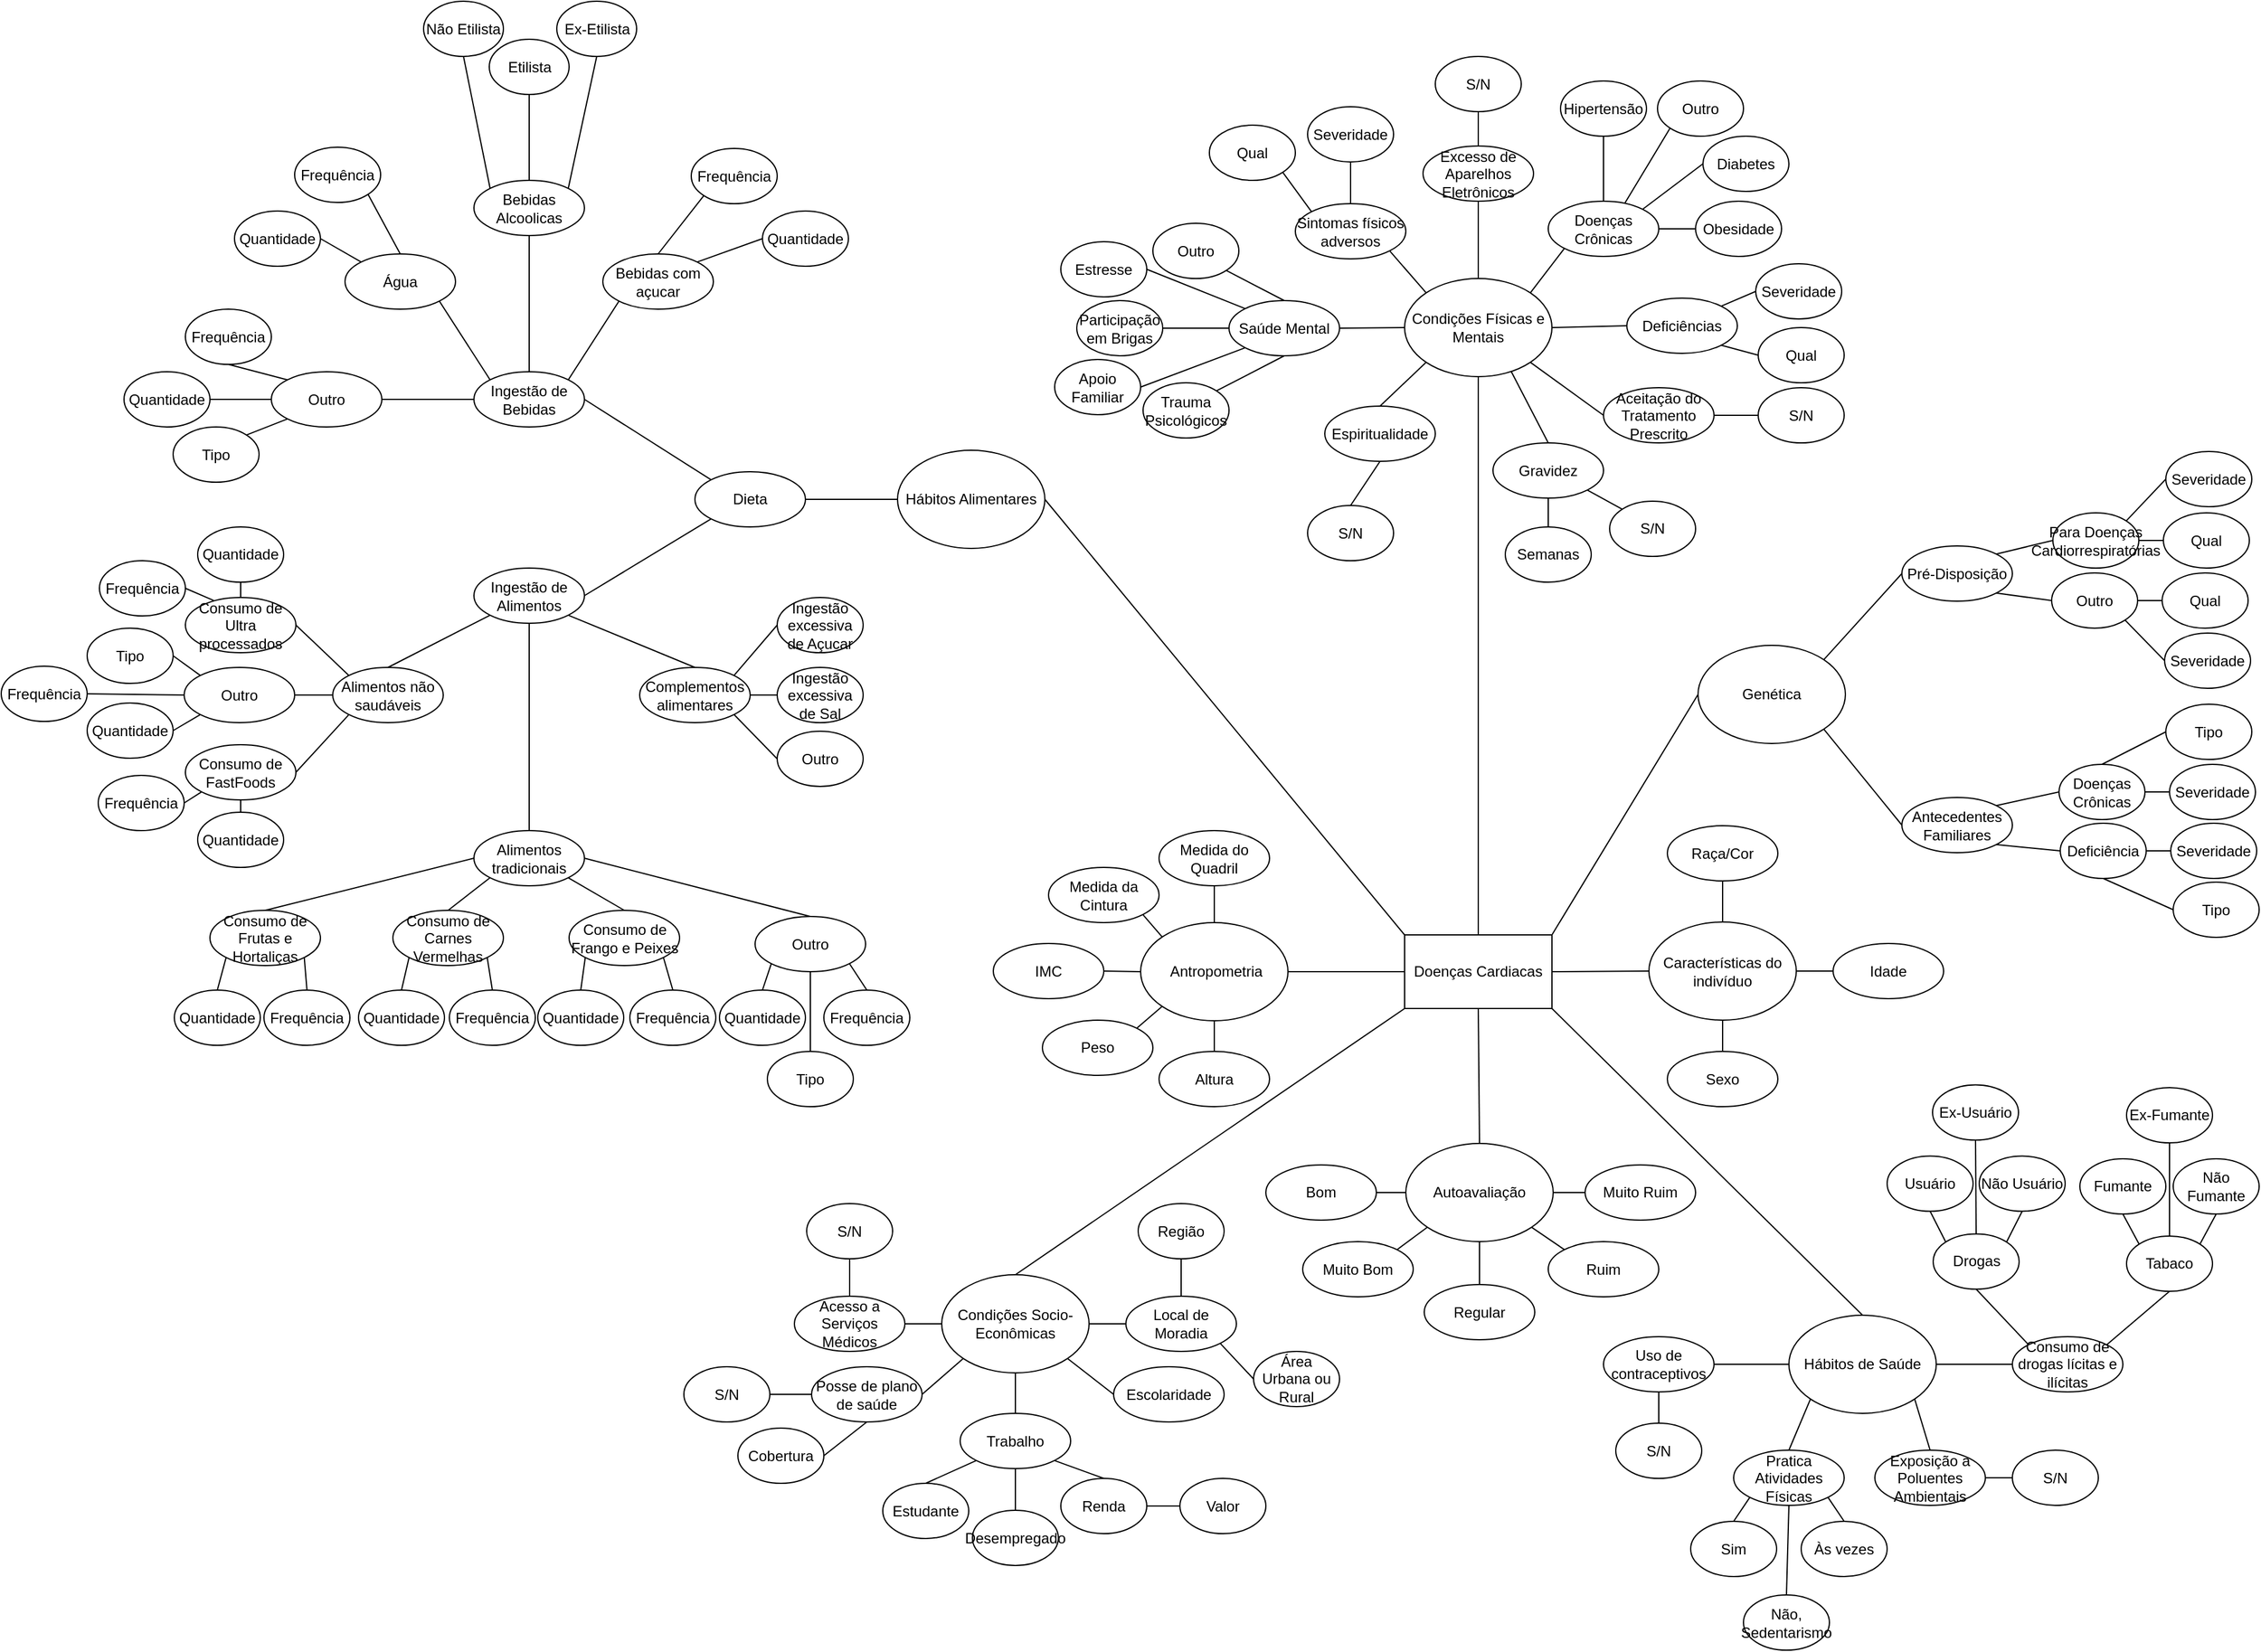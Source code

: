 <mxfile version="26.1.1">
  <diagram name="Página-1" id="K5eOA4L-gDZK-XUdb7QI">
    <mxGraphModel dx="1976" dy="1679" grid="1" gridSize="10" guides="1" tooltips="1" connect="1" arrows="1" fold="1" page="1" pageScale="1" pageWidth="827" pageHeight="1169" math="0" shadow="0">
      <root>
        <mxCell id="0" />
        <mxCell id="1" parent="0" />
        <mxCell id="xORFpnPC-fu5SrFgAWwJ-1" value="Doenças Cardiacas" style="rounded=0;whiteSpace=wrap;html=1;fontStyle=0" parent="1" vertex="1">
          <mxGeometry x="465" y="711" width="120" height="60" as="geometry" />
        </mxCell>
        <mxCell id="xORFpnPC-fu5SrFgAWwJ-2" value="&amp;nbsp;Antropometria" style="ellipse;whiteSpace=wrap;html=1;fontStyle=0" parent="1" vertex="1">
          <mxGeometry x="250" y="701" width="120" height="80" as="geometry" />
        </mxCell>
        <mxCell id="xORFpnPC-fu5SrFgAWwJ-4" value="Sexo" style="ellipse;whiteSpace=wrap;html=1;fontStyle=0" parent="1" vertex="1">
          <mxGeometry x="679" y="806" width="90" height="45" as="geometry" />
        </mxCell>
        <mxCell id="xORFpnPC-fu5SrFgAWwJ-8" value="Idade" style="ellipse;whiteSpace=wrap;html=1;fontStyle=0" parent="1" vertex="1">
          <mxGeometry x="814" y="718" width="90" height="45" as="geometry" />
        </mxCell>
        <mxCell id="xORFpnPC-fu5SrFgAWwJ-9" value="Peso" style="ellipse;whiteSpace=wrap;html=1;fontStyle=0" parent="1" vertex="1">
          <mxGeometry x="170" y="780.5" width="90" height="45" as="geometry" />
        </mxCell>
        <mxCell id="xORFpnPC-fu5SrFgAWwJ-10" value="Altura" style="ellipse;whiteSpace=wrap;html=1;fontStyle=0" parent="1" vertex="1">
          <mxGeometry x="265" y="806" width="90" height="45" as="geometry" />
        </mxCell>
        <mxCell id="xORFpnPC-fu5SrFgAWwJ-12" value="Medida da Cintura" style="ellipse;whiteSpace=wrap;html=1;fontStyle=0" parent="1" vertex="1">
          <mxGeometry x="175" y="656" width="90" height="45" as="geometry" />
        </mxCell>
        <mxCell id="xORFpnPC-fu5SrFgAWwJ-13" value="IMC" style="ellipse;whiteSpace=wrap;html=1;fontStyle=0" parent="1" vertex="1">
          <mxGeometry x="130" y="718" width="90" height="45" as="geometry" />
        </mxCell>
        <mxCell id="xORFpnPC-fu5SrFgAWwJ-17" value="Medida do Quadril" style="ellipse;whiteSpace=wrap;html=1;fontStyle=0" parent="1" vertex="1">
          <mxGeometry x="265" y="626" width="90" height="45" as="geometry" />
        </mxCell>
        <mxCell id="xORFpnPC-fu5SrFgAWwJ-19" value="" style="endArrow=none;html=1;rounded=0;entryX=0;entryY=0.5;entryDx=0;entryDy=0;exitX=1;exitY=0.5;exitDx=0;exitDy=0;fontStyle=0" parent="1" source="xORFpnPC-fu5SrFgAWwJ-2" target="xORFpnPC-fu5SrFgAWwJ-1" edge="1">
          <mxGeometry width="50" height="50" relative="1" as="geometry">
            <mxPoint x="262" y="826" as="sourcePoint" />
            <mxPoint x="312" y="776" as="targetPoint" />
          </mxGeometry>
        </mxCell>
        <mxCell id="xORFpnPC-fu5SrFgAWwJ-23" value="" style="endArrow=none;html=1;rounded=0;entryX=0.5;entryY=0;entryDx=0;entryDy=0;exitX=0.5;exitY=1;exitDx=0;exitDy=0;fontStyle=0" parent="1" source="xORFpnPC-fu5SrFgAWwJ-31" target="xORFpnPC-fu5SrFgAWwJ-4" edge="1">
          <mxGeometry width="50" height="50" relative="1" as="geometry">
            <mxPoint x="54" y="826" as="sourcePoint" />
            <mxPoint x="104" y="776" as="targetPoint" />
          </mxGeometry>
        </mxCell>
        <mxCell id="xORFpnPC-fu5SrFgAWwJ-27" value="Hábitos Alimentares" style="ellipse;whiteSpace=wrap;html=1;fontStyle=0" parent="1" vertex="1">
          <mxGeometry x="52" y="316" width="120" height="80" as="geometry" />
        </mxCell>
        <mxCell id="xORFpnPC-fu5SrFgAWwJ-28" value="" style="endArrow=none;html=1;rounded=0;entryX=1;entryY=0.5;entryDx=0;entryDy=0;exitX=0;exitY=0;exitDx=0;exitDy=0;fontStyle=0" parent="1" source="xORFpnPC-fu5SrFgAWwJ-1" target="xORFpnPC-fu5SrFgAWwJ-27" edge="1">
          <mxGeometry width="50" height="50" relative="1" as="geometry">
            <mxPoint x="402" y="676" as="sourcePoint" />
            <mxPoint x="452" y="626" as="targetPoint" />
          </mxGeometry>
        </mxCell>
        <mxCell id="xORFpnPC-fu5SrFgAWwJ-29" value="Condições Físicas e Mentais" style="ellipse;whiteSpace=wrap;html=1;fontStyle=0" parent="1" vertex="1">
          <mxGeometry x="465" y="176" width="120" height="80" as="geometry" />
        </mxCell>
        <mxCell id="xORFpnPC-fu5SrFgAWwJ-30" value="Genética" style="ellipse;whiteSpace=wrap;html=1;fontStyle=0" parent="1" vertex="1">
          <mxGeometry x="704" y="475" width="120" height="80" as="geometry" />
        </mxCell>
        <mxCell id="xORFpnPC-fu5SrFgAWwJ-31" value="Características do indivíduo" style="ellipse;whiteSpace=wrap;html=1;fontStyle=0" parent="1" vertex="1">
          <mxGeometry x="664" y="700.5" width="120" height="80" as="geometry" />
        </mxCell>
        <mxCell id="xORFpnPC-fu5SrFgAWwJ-32" value="Hábitos de Saúde" style="ellipse;whiteSpace=wrap;html=1;fontStyle=0" parent="1" vertex="1">
          <mxGeometry x="778" y="1021" width="120" height="80" as="geometry" />
        </mxCell>
        <mxCell id="xORFpnPC-fu5SrFgAWwJ-33" value="Condições Socio-Econômicas" style="ellipse;whiteSpace=wrap;html=1;fontStyle=0" parent="1" vertex="1">
          <mxGeometry x="88" y="988" width="120" height="80" as="geometry" />
        </mxCell>
        <mxCell id="xORFpnPC-fu5SrFgAWwJ-34" value="" style="endArrow=none;html=1;rounded=0;entryX=0;entryY=1;entryDx=0;entryDy=0;exitX=0.5;exitY=0;exitDx=0;exitDy=0;fontStyle=0" parent="1" source="xORFpnPC-fu5SrFgAWwJ-33" target="xORFpnPC-fu5SrFgAWwJ-1" edge="1">
          <mxGeometry width="50" height="50" relative="1" as="geometry">
            <mxPoint x="412" y="906" as="sourcePoint" />
            <mxPoint x="462" y="856" as="targetPoint" />
          </mxGeometry>
        </mxCell>
        <mxCell id="xORFpnPC-fu5SrFgAWwJ-35" value="" style="endArrow=none;html=1;rounded=0;entryX=0.5;entryY=1;entryDx=0;entryDy=0;exitX=0.5;exitY=0;exitDx=0;exitDy=0;fontStyle=0" parent="1" source="xORFpnPC-fu5SrFgAWwJ-1" target="xORFpnPC-fu5SrFgAWwJ-29" edge="1">
          <mxGeometry width="50" height="50" relative="1" as="geometry">
            <mxPoint x="562" y="696" as="sourcePoint" />
            <mxPoint x="612" y="646" as="targetPoint" />
          </mxGeometry>
        </mxCell>
        <mxCell id="xORFpnPC-fu5SrFgAWwJ-36" value="" style="endArrow=none;html=1;rounded=0;entryX=1;entryY=1;entryDx=0;entryDy=0;exitX=0.5;exitY=0;exitDx=0;exitDy=0;fontStyle=0" parent="1" source="xORFpnPC-fu5SrFgAWwJ-32" target="xORFpnPC-fu5SrFgAWwJ-1" edge="1">
          <mxGeometry width="50" height="50" relative="1" as="geometry">
            <mxPoint x="752" y="956" as="sourcePoint" />
            <mxPoint x="612" y="1116" as="targetPoint" />
          </mxGeometry>
        </mxCell>
        <mxCell id="xORFpnPC-fu5SrFgAWwJ-37" value="" style="endArrow=none;html=1;rounded=0;entryX=1;entryY=0.5;entryDx=0;entryDy=0;exitX=0;exitY=0.5;exitDx=0;exitDy=0;fontStyle=0" parent="1" source="xORFpnPC-fu5SrFgAWwJ-31" target="xORFpnPC-fu5SrFgAWwJ-1" edge="1">
          <mxGeometry width="50" height="50" relative="1" as="geometry">
            <mxPoint x="622" y="866" as="sourcePoint" />
            <mxPoint x="672" y="816" as="targetPoint" />
          </mxGeometry>
        </mxCell>
        <mxCell id="xORFpnPC-fu5SrFgAWwJ-39" value="" style="endArrow=none;html=1;rounded=0;entryX=1;entryY=0.5;entryDx=0;entryDy=0;exitX=0;exitY=0.5;exitDx=0;exitDy=0;fontStyle=0" parent="1" source="xORFpnPC-fu5SrFgAWwJ-8" target="xORFpnPC-fu5SrFgAWwJ-31" edge="1">
          <mxGeometry width="50" height="50" relative="1" as="geometry">
            <mxPoint x="764" y="818.5" as="sourcePoint" />
            <mxPoint x="814" y="768.5" as="targetPoint" />
          </mxGeometry>
        </mxCell>
        <mxCell id="xORFpnPC-fu5SrFgAWwJ-40" value="" style="endArrow=none;html=1;rounded=0;entryX=0;entryY=0.5;entryDx=0;entryDy=0;exitX=1;exitY=0;exitDx=0;exitDy=0;fontStyle=0" parent="1" source="xORFpnPC-fu5SrFgAWwJ-1" target="xORFpnPC-fu5SrFgAWwJ-30" edge="1">
          <mxGeometry width="50" height="50" relative="1" as="geometry">
            <mxPoint x="582" y="646" as="sourcePoint" />
            <mxPoint x="612" y="676" as="targetPoint" />
          </mxGeometry>
        </mxCell>
        <mxCell id="xORFpnPC-fu5SrFgAWwJ-41" value="Autoavaliação" style="ellipse;whiteSpace=wrap;html=1;fontStyle=0" parent="1" vertex="1">
          <mxGeometry x="466" y="881" width="120" height="80" as="geometry" />
        </mxCell>
        <mxCell id="xORFpnPC-fu5SrFgAWwJ-42" value="" style="endArrow=none;html=1;rounded=0;entryX=0.5;entryY=1;entryDx=0;entryDy=0;exitX=0.5;exitY=0;exitDx=0;exitDy=0;fontStyle=0" parent="1" source="xORFpnPC-fu5SrFgAWwJ-41" target="xORFpnPC-fu5SrFgAWwJ-1" edge="1">
          <mxGeometry width="50" height="50" relative="1" as="geometry">
            <mxPoint x="462" y="1066" as="sourcePoint" />
            <mxPoint x="512" y="1016" as="targetPoint" />
          </mxGeometry>
        </mxCell>
        <mxCell id="xORFpnPC-fu5SrFgAWwJ-46" value="Escolaridade" style="ellipse;whiteSpace=wrap;html=1;fontStyle=0" parent="1" vertex="1">
          <mxGeometry x="228" y="1063" width="90" height="45" as="geometry" />
        </mxCell>
        <mxCell id="xORFpnPC-fu5SrFgAWwJ-51" value="Posse de plano de saúde" style="ellipse;whiteSpace=wrap;html=1;fontStyle=0" parent="1" vertex="1">
          <mxGeometry x="-18" y="1063" width="90" height="45" as="geometry" />
        </mxCell>
        <mxCell id="xORFpnPC-fu5SrFgAWwJ-52" value="Trabalho" style="ellipse;whiteSpace=wrap;html=1;fontStyle=0" parent="1" vertex="1">
          <mxGeometry x="103" y="1101" width="90" height="45" as="geometry" />
        </mxCell>
        <mxCell id="xORFpnPC-fu5SrFgAWwJ-53" value="Local de Moradia" style="ellipse;whiteSpace=wrap;html=1;fontStyle=0" parent="1" vertex="1">
          <mxGeometry x="238" y="1005.5" width="90" height="45" as="geometry" />
        </mxCell>
        <mxCell id="xORFpnPC-fu5SrFgAWwJ-54" value="Acesso a Serviços Médicos" style="ellipse;whiteSpace=wrap;html=1;fontStyle=0" parent="1" vertex="1">
          <mxGeometry x="-32" y="1005.5" width="90" height="45" as="geometry" />
        </mxCell>
        <mxCell id="xORFpnPC-fu5SrFgAWwJ-60" value="Consumo de drogas lícitas e ilícitas" style="ellipse;whiteSpace=wrap;html=1;fontStyle=0" parent="1" vertex="1">
          <mxGeometry x="960" y="1038.5" width="90" height="45" as="geometry" />
        </mxCell>
        <mxCell id="xORFpnPC-fu5SrFgAWwJ-65" value="Pratica Atividades Físicas" style="ellipse;whiteSpace=wrap;html=1;fontStyle=0" parent="1" vertex="1">
          <mxGeometry x="733" y="1131" width="90" height="45" as="geometry" />
        </mxCell>
        <mxCell id="xORFpnPC-fu5SrFgAWwJ-74" value="Uso de contraceptivos" style="ellipse;whiteSpace=wrap;html=1;fontStyle=0" parent="1" vertex="1">
          <mxGeometry x="627" y="1038.5" width="90" height="45" as="geometry" />
        </mxCell>
        <mxCell id="xORFpnPC-fu5SrFgAWwJ-75" value="Dieta" style="ellipse;whiteSpace=wrap;html=1;fontStyle=0" parent="1" vertex="1">
          <mxGeometry x="-113" y="333.5" width="90" height="45" as="geometry" />
        </mxCell>
        <mxCell id="xORFpnPC-fu5SrFgAWwJ-79" value="Ingestão de Alimentos" style="ellipse;whiteSpace=wrap;html=1;fontStyle=0" parent="1" vertex="1">
          <mxGeometry x="-293" y="412" width="90" height="45" as="geometry" />
        </mxCell>
        <mxCell id="xORFpnPC-fu5SrFgAWwJ-82" value="Ingestão de Bebidas" style="ellipse;whiteSpace=wrap;html=1;fontStyle=0" parent="1" vertex="1">
          <mxGeometry x="-293" y="252" width="90" height="45" as="geometry" />
        </mxCell>
        <mxCell id="xORFpnPC-fu5SrFgAWwJ-83" value="Saúde Mental" style="ellipse;whiteSpace=wrap;html=1;fontStyle=0" parent="1" vertex="1">
          <mxGeometry x="322" y="194" width="90" height="45" as="geometry" />
        </mxCell>
        <mxCell id="xORFpnPC-fu5SrFgAWwJ-85" value="Deficiências" style="ellipse;whiteSpace=wrap;html=1;fontStyle=0" parent="1" vertex="1">
          <mxGeometry x="646" y="192" width="90" height="45" as="geometry" />
        </mxCell>
        <mxCell id="xORFpnPC-fu5SrFgAWwJ-86" value="Aceitação do Tratamento Prescrito" style="ellipse;whiteSpace=wrap;html=1;fontStyle=0" parent="1" vertex="1">
          <mxGeometry x="627" y="265" width="90" height="45" as="geometry" />
        </mxCell>
        <mxCell id="xORFpnPC-fu5SrFgAWwJ-87" value="Excesso de Aparelhos Eletrônicos" style="ellipse;whiteSpace=wrap;html=1;fontStyle=0" parent="1" vertex="1">
          <mxGeometry x="480" y="68" width="90" height="45" as="geometry" />
        </mxCell>
        <mxCell id="xORFpnPC-fu5SrFgAWwJ-88" value="Gravidez" style="ellipse;whiteSpace=wrap;html=1;fontStyle=0" parent="1" vertex="1">
          <mxGeometry x="537" y="310" width="90" height="45" as="geometry" />
        </mxCell>
        <mxCell id="xORFpnPC-fu5SrFgAWwJ-89" value="Antecedentes Familiares " style="ellipse;whiteSpace=wrap;html=1;fontStyle=0" parent="1" vertex="1">
          <mxGeometry x="870" y="599" width="90" height="45" as="geometry" />
        </mxCell>
        <mxCell id="xORFpnPC-fu5SrFgAWwJ-91" value="Doenças Crônicas" style="ellipse;whiteSpace=wrap;html=1;fontStyle=0" parent="1" vertex="1">
          <mxGeometry x="582" y="113" width="90" height="45" as="geometry" />
        </mxCell>
        <mxCell id="xORFpnPC-fu5SrFgAWwJ-100" value="Consumo de FastFoods" style="ellipse;whiteSpace=wrap;html=1;fontStyle=0" parent="1" vertex="1">
          <mxGeometry x="-528" y="556" width="90" height="45" as="geometry" />
        </mxCell>
        <mxCell id="xORFpnPC-fu5SrFgAWwJ-106" value="Consumo de Frutas e Hortaliças" style="ellipse;whiteSpace=wrap;html=1;fontStyle=0" parent="1" vertex="1">
          <mxGeometry x="-508" y="691" width="90" height="45" as="geometry" />
        </mxCell>
        <mxCell id="xORFpnPC-fu5SrFgAWwJ-111" value="Bom" style="ellipse;whiteSpace=wrap;html=1;fontStyle=0" parent="1" vertex="1">
          <mxGeometry x="352" y="898.5" width="90" height="45" as="geometry" />
        </mxCell>
        <mxCell id="xORFpnPC-fu5SrFgAWwJ-112" value="Muito Bom" style="ellipse;whiteSpace=wrap;html=1;fontStyle=0" parent="1" vertex="1">
          <mxGeometry x="382" y="961" width="90" height="45" as="geometry" />
        </mxCell>
        <mxCell id="xORFpnPC-fu5SrFgAWwJ-113" value="Regular" style="ellipse;whiteSpace=wrap;html=1;fontStyle=0" parent="1" vertex="1">
          <mxGeometry x="481" y="996" width="90" height="45" as="geometry" />
        </mxCell>
        <mxCell id="xORFpnPC-fu5SrFgAWwJ-114" value="Ruim" style="ellipse;whiteSpace=wrap;html=1;fontStyle=0" parent="1" vertex="1">
          <mxGeometry x="582" y="961" width="90" height="45" as="geometry" />
        </mxCell>
        <mxCell id="xORFpnPC-fu5SrFgAWwJ-115" value="Muito Ruim" style="ellipse;whiteSpace=wrap;html=1;fontStyle=0" parent="1" vertex="1">
          <mxGeometry x="612" y="898.5" width="90" height="45" as="geometry" />
        </mxCell>
        <mxCell id="xORFpnPC-fu5SrFgAWwJ-122" value="Consumo de Ultra processados" style="ellipse;whiteSpace=wrap;html=1;fontStyle=0" parent="1" vertex="1">
          <mxGeometry x="-528" y="436" width="90" height="45" as="geometry" />
        </mxCell>
        <mxCell id="xORFpnPC-fu5SrFgAWwJ-125" value="Pré-Disposição" style="ellipse;whiteSpace=wrap;html=1;fontStyle=0" parent="1" vertex="1">
          <mxGeometry x="870" y="394" width="90" height="45" as="geometry" />
        </mxCell>
        <mxCell id="xORFpnPC-fu5SrFgAWwJ-129" value="Bebidas com açucar" style="ellipse;whiteSpace=wrap;html=1;fontStyle=0" parent="1" vertex="1">
          <mxGeometry x="-188" y="156" width="90" height="45" as="geometry" />
        </mxCell>
        <mxCell id="xORFpnPC-fu5SrFgAWwJ-130" value="Consumo de Frango e Peixes" style="ellipse;whiteSpace=wrap;html=1;fontStyle=0" parent="1" vertex="1">
          <mxGeometry x="-215.5" y="691" width="90" height="45" as="geometry" />
        </mxCell>
        <mxCell id="xORFpnPC-fu5SrFgAWwJ-131" value="Consumo de Carnes Vermelhas" style="ellipse;whiteSpace=wrap;html=1;fontStyle=0" parent="1" vertex="1">
          <mxGeometry x="-359" y="691" width="90" height="45" as="geometry" />
        </mxCell>
        <mxCell id="xORFpnPC-fu5SrFgAWwJ-132" value="Bebidas Alcoolicas" style="ellipse;whiteSpace=wrap;html=1;fontStyle=0" parent="1" vertex="1">
          <mxGeometry x="-293" y="96" width="90" height="45" as="geometry" />
        </mxCell>
        <mxCell id="xORFpnPC-fu5SrFgAWwJ-133" value="Ex-Etilista" style="ellipse;whiteSpace=wrap;html=1;fontStyle=0" parent="1" vertex="1">
          <mxGeometry x="-225.5" y="-50" width="65" height="45" as="geometry" />
        </mxCell>
        <mxCell id="xORFpnPC-fu5SrFgAWwJ-134" value="Não Etilista" style="ellipse;whiteSpace=wrap;html=1;fontStyle=0" parent="1" vertex="1">
          <mxGeometry x="-334" y="-50" width="65" height="45" as="geometry" />
        </mxCell>
        <mxCell id="xORFpnPC-fu5SrFgAWwJ-137" value="&lt;span class=&quot;notion-enable-hover&quot; data-token-index=&quot;0&quot; style=&quot;&quot;&gt;Exposição a Poluentes Ambientais&lt;/span&gt;" style="ellipse;whiteSpace=wrap;html=1;fontStyle=0" parent="1" vertex="1">
          <mxGeometry x="848" y="1131" width="90" height="45" as="geometry" />
        </mxCell>
        <mxCell id="xORFpnPC-fu5SrFgAWwJ-146" value="Espiritualidade" style="ellipse;whiteSpace=wrap;html=1;fontStyle=0" parent="1" vertex="1">
          <mxGeometry x="400" y="280" width="90" height="45" as="geometry" />
        </mxCell>
        <mxCell id="xORFpnPC-fu5SrFgAWwJ-160" value="Etilista" style="ellipse;whiteSpace=wrap;html=1;fontStyle=0" parent="1" vertex="1">
          <mxGeometry x="-280.5" y="-19" width="65" height="45" as="geometry" />
        </mxCell>
        <mxCell id="xORFpnPC-fu5SrFgAWwJ-161" value="" style="endArrow=none;html=1;rounded=0;entryX=0.5;entryY=1;entryDx=0;entryDy=0;exitX=0.5;exitY=0;exitDx=0;exitDy=0;" parent="1" source="xORFpnPC-fu5SrFgAWwJ-2" target="xORFpnPC-fu5SrFgAWwJ-17" edge="1">
          <mxGeometry width="50" height="50" relative="1" as="geometry">
            <mxPoint x="300" y="746" as="sourcePoint" />
            <mxPoint x="350" y="696" as="targetPoint" />
          </mxGeometry>
        </mxCell>
        <mxCell id="xORFpnPC-fu5SrFgAWwJ-162" value="" style="endArrow=none;html=1;rounded=0;entryX=0.5;entryY=0;entryDx=0;entryDy=0;exitX=0.5;exitY=1;exitDx=0;exitDy=0;" parent="1" source="xORFpnPC-fu5SrFgAWwJ-2" target="xORFpnPC-fu5SrFgAWwJ-10" edge="1">
          <mxGeometry width="50" height="50" relative="1" as="geometry">
            <mxPoint x="310" y="786" as="sourcePoint" />
            <mxPoint x="350" y="696" as="targetPoint" />
          </mxGeometry>
        </mxCell>
        <mxCell id="xORFpnPC-fu5SrFgAWwJ-163" value="" style="endArrow=none;html=1;rounded=0;exitX=1;exitY=0;exitDx=0;exitDy=0;entryX=0;entryY=1;entryDx=0;entryDy=0;" parent="1" source="xORFpnPC-fu5SrFgAWwJ-9" target="xORFpnPC-fu5SrFgAWwJ-2" edge="1">
          <mxGeometry width="50" height="50" relative="1" as="geometry">
            <mxPoint x="300" y="796" as="sourcePoint" />
            <mxPoint x="350" y="746" as="targetPoint" />
          </mxGeometry>
        </mxCell>
        <mxCell id="xORFpnPC-fu5SrFgAWwJ-164" value="" style="endArrow=none;html=1;rounded=0;entryX=1;entryY=1;entryDx=0;entryDy=0;exitX=0;exitY=0;exitDx=0;exitDy=0;" parent="1" source="xORFpnPC-fu5SrFgAWwJ-2" target="xORFpnPC-fu5SrFgAWwJ-12" edge="1">
          <mxGeometry width="50" height="50" relative="1" as="geometry">
            <mxPoint x="300" y="796" as="sourcePoint" />
            <mxPoint x="350" y="746" as="targetPoint" />
          </mxGeometry>
        </mxCell>
        <mxCell id="xORFpnPC-fu5SrFgAWwJ-165" value="" style="endArrow=none;html=1;rounded=0;exitX=1;exitY=0.5;exitDx=0;exitDy=0;entryX=0;entryY=0.5;entryDx=0;entryDy=0;" parent="1" source="xORFpnPC-fu5SrFgAWwJ-13" target="xORFpnPC-fu5SrFgAWwJ-2" edge="1">
          <mxGeometry width="50" height="50" relative="1" as="geometry">
            <mxPoint x="300" y="796" as="sourcePoint" />
            <mxPoint x="350" y="746" as="targetPoint" />
          </mxGeometry>
        </mxCell>
        <mxCell id="PxvKYDBfWrlnJJbrTDXg-1" value="" style="endArrow=none;html=1;rounded=0;entryX=0.5;entryY=1;entryDx=0;entryDy=0;exitX=0.5;exitY=0;exitDx=0;exitDy=0;" parent="1" source="xORFpnPC-fu5SrFgAWwJ-113" target="xORFpnPC-fu5SrFgAWwJ-41" edge="1">
          <mxGeometry width="50" height="50" relative="1" as="geometry">
            <mxPoint x="542" y="1011" as="sourcePoint" />
            <mxPoint x="592" y="961" as="targetPoint" />
          </mxGeometry>
        </mxCell>
        <mxCell id="PxvKYDBfWrlnJJbrTDXg-2" value="" style="endArrow=none;html=1;rounded=0;entryX=1;entryY=1;entryDx=0;entryDy=0;exitX=0;exitY=0;exitDx=0;exitDy=0;" parent="1" source="xORFpnPC-fu5SrFgAWwJ-114" target="xORFpnPC-fu5SrFgAWwJ-41" edge="1">
          <mxGeometry width="50" height="50" relative="1" as="geometry">
            <mxPoint x="542" y="1086" as="sourcePoint" />
            <mxPoint x="592" y="1036" as="targetPoint" />
          </mxGeometry>
        </mxCell>
        <mxCell id="PxvKYDBfWrlnJJbrTDXg-3" value="" style="endArrow=none;html=1;rounded=0;entryX=1;entryY=0.5;entryDx=0;entryDy=0;exitX=0;exitY=0.5;exitDx=0;exitDy=0;" parent="1" source="xORFpnPC-fu5SrFgAWwJ-115" target="xORFpnPC-fu5SrFgAWwJ-41" edge="1">
          <mxGeometry width="50" height="50" relative="1" as="geometry">
            <mxPoint x="542" y="1086" as="sourcePoint" />
            <mxPoint x="592" y="1036" as="targetPoint" />
          </mxGeometry>
        </mxCell>
        <mxCell id="PxvKYDBfWrlnJJbrTDXg-4" value="" style="endArrow=none;html=1;rounded=0;entryX=0;entryY=1;entryDx=0;entryDy=0;exitX=1;exitY=0;exitDx=0;exitDy=0;" parent="1" source="xORFpnPC-fu5SrFgAWwJ-112" target="xORFpnPC-fu5SrFgAWwJ-41" edge="1">
          <mxGeometry width="50" height="50" relative="1" as="geometry">
            <mxPoint x="542" y="1011" as="sourcePoint" />
            <mxPoint x="592" y="961" as="targetPoint" />
          </mxGeometry>
        </mxCell>
        <mxCell id="PxvKYDBfWrlnJJbrTDXg-5" value="" style="endArrow=none;html=1;rounded=0;exitX=1;exitY=0.5;exitDx=0;exitDy=0;entryX=0;entryY=0.5;entryDx=0;entryDy=0;" parent="1" source="xORFpnPC-fu5SrFgAWwJ-111" target="xORFpnPC-fu5SrFgAWwJ-41" edge="1">
          <mxGeometry width="50" height="50" relative="1" as="geometry">
            <mxPoint x="542" y="1011" as="sourcePoint" />
            <mxPoint x="452" y="931" as="targetPoint" />
          </mxGeometry>
        </mxCell>
        <mxCell id="PxvKYDBfWrlnJJbrTDXg-6" value="" style="endArrow=none;html=1;rounded=0;entryX=0;entryY=0.5;entryDx=0;entryDy=0;exitX=1;exitY=0.5;exitDx=0;exitDy=0;" parent="1" source="xORFpnPC-fu5SrFgAWwJ-75" target="xORFpnPC-fu5SrFgAWwJ-27" edge="1">
          <mxGeometry width="50" height="50" relative="1" as="geometry">
            <mxPoint x="12" y="466" as="sourcePoint" />
            <mxPoint x="62" y="416" as="targetPoint" />
          </mxGeometry>
        </mxCell>
        <mxCell id="PxvKYDBfWrlnJJbrTDXg-7" value="" style="endArrow=none;html=1;rounded=0;entryX=1;entryY=0.5;entryDx=0;entryDy=0;exitX=0;exitY=0;exitDx=0;exitDy=0;" parent="1" source="xORFpnPC-fu5SrFgAWwJ-75" target="xORFpnPC-fu5SrFgAWwJ-82" edge="1">
          <mxGeometry width="50" height="50" relative="1" as="geometry">
            <mxPoint x="-198" y="356" as="sourcePoint" />
            <mxPoint x="-148" y="306" as="targetPoint" />
          </mxGeometry>
        </mxCell>
        <mxCell id="PxvKYDBfWrlnJJbrTDXg-8" value="" style="endArrow=none;html=1;rounded=0;exitX=1;exitY=0.5;exitDx=0;exitDy=0;entryX=0;entryY=1;entryDx=0;entryDy=0;" parent="1" source="xORFpnPC-fu5SrFgAWwJ-79" target="xORFpnPC-fu5SrFgAWwJ-75" edge="1">
          <mxGeometry width="50" height="50" relative="1" as="geometry">
            <mxPoint x="-188" y="386" as="sourcePoint" />
            <mxPoint x="-138" y="336" as="targetPoint" />
          </mxGeometry>
        </mxCell>
        <mxCell id="PxvKYDBfWrlnJJbrTDXg-9" value="Outro" style="ellipse;whiteSpace=wrap;html=1;fontStyle=0" parent="1" vertex="1">
          <mxGeometry x="-458" y="252" width="90" height="45" as="geometry" />
        </mxCell>
        <mxCell id="PxvKYDBfWrlnJJbrTDXg-10" value="" style="endArrow=none;html=1;rounded=0;entryX=0.5;entryY=1;entryDx=0;entryDy=0;exitX=0.5;exitY=0;exitDx=0;exitDy=0;" parent="1" source="xORFpnPC-fu5SrFgAWwJ-82" target="xORFpnPC-fu5SrFgAWwJ-132" edge="1">
          <mxGeometry width="50" height="50" relative="1" as="geometry">
            <mxPoint x="-238" y="266" as="sourcePoint" />
            <mxPoint x="-188" y="216" as="targetPoint" />
          </mxGeometry>
        </mxCell>
        <mxCell id="PxvKYDBfWrlnJJbrTDXg-11" value="Água" style="ellipse;whiteSpace=wrap;html=1;fontStyle=0" parent="1" vertex="1">
          <mxGeometry x="-398" y="156" width="90" height="45" as="geometry" />
        </mxCell>
        <mxCell id="PxvKYDBfWrlnJJbrTDXg-12" value="" style="endArrow=none;html=1;rounded=0;entryX=1;entryY=1;entryDx=0;entryDy=0;exitX=0;exitY=0;exitDx=0;exitDy=0;" parent="1" source="xORFpnPC-fu5SrFgAWwJ-82" target="PxvKYDBfWrlnJJbrTDXg-11" edge="1">
          <mxGeometry width="50" height="50" relative="1" as="geometry">
            <mxPoint x="-238" y="236" as="sourcePoint" />
            <mxPoint x="-188" y="186" as="targetPoint" />
          </mxGeometry>
        </mxCell>
        <mxCell id="PxvKYDBfWrlnJJbrTDXg-13" value="" style="endArrow=none;html=1;rounded=0;entryX=0;entryY=1;entryDx=0;entryDy=0;exitX=1;exitY=0;exitDx=0;exitDy=0;" parent="1" source="xORFpnPC-fu5SrFgAWwJ-82" target="xORFpnPC-fu5SrFgAWwJ-129" edge="1">
          <mxGeometry width="50" height="50" relative="1" as="geometry">
            <mxPoint x="-238" y="236" as="sourcePoint" />
            <mxPoint x="-188" y="186" as="targetPoint" />
          </mxGeometry>
        </mxCell>
        <mxCell id="PxvKYDBfWrlnJJbrTDXg-14" value="" style="endArrow=none;html=1;rounded=0;exitX=1;exitY=0.5;exitDx=0;exitDy=0;entryX=0;entryY=0.5;entryDx=0;entryDy=0;" parent="1" source="PxvKYDBfWrlnJJbrTDXg-9" target="xORFpnPC-fu5SrFgAWwJ-82" edge="1">
          <mxGeometry width="50" height="50" relative="1" as="geometry">
            <mxPoint x="-238" y="236" as="sourcePoint" />
            <mxPoint x="-188" y="186" as="targetPoint" />
          </mxGeometry>
        </mxCell>
        <mxCell id="PxvKYDBfWrlnJJbrTDXg-15" value="" style="endArrow=none;html=1;rounded=0;entryX=0.5;entryY=1;entryDx=0;entryDy=0;exitX=0.5;exitY=0;exitDx=0;exitDy=0;" parent="1" source="xORFpnPC-fu5SrFgAWwJ-132" target="xORFpnPC-fu5SrFgAWwJ-160" edge="1">
          <mxGeometry width="50" height="50" relative="1" as="geometry">
            <mxPoint x="-208" y="66" as="sourcePoint" />
            <mxPoint x="-168" y="146" as="targetPoint" />
          </mxGeometry>
        </mxCell>
        <mxCell id="PxvKYDBfWrlnJJbrTDXg-16" value="" style="endArrow=none;html=1;rounded=0;entryX=0.5;entryY=1;entryDx=0;entryDy=0;exitX=0;exitY=0;exitDx=0;exitDy=0;" parent="1" source="xORFpnPC-fu5SrFgAWwJ-132" target="xORFpnPC-fu5SrFgAWwJ-134" edge="1">
          <mxGeometry width="50" height="50" relative="1" as="geometry">
            <mxPoint x="-218" y="196" as="sourcePoint" />
            <mxPoint x="-168" y="146" as="targetPoint" />
          </mxGeometry>
        </mxCell>
        <mxCell id="PxvKYDBfWrlnJJbrTDXg-17" value="" style="endArrow=none;html=1;rounded=0;entryX=0.5;entryY=1;entryDx=0;entryDy=0;exitX=1;exitY=0;exitDx=0;exitDy=0;" parent="1" source="xORFpnPC-fu5SrFgAWwJ-132" target="xORFpnPC-fu5SrFgAWwJ-133" edge="1">
          <mxGeometry width="50" height="50" relative="1" as="geometry">
            <mxPoint x="-218" y="196" as="sourcePoint" />
            <mxPoint x="-168" y="146" as="targetPoint" />
          </mxGeometry>
        </mxCell>
        <mxCell id="PxvKYDBfWrlnJJbrTDXg-20" value="" style="endArrow=none;html=1;rounded=0;entryX=1;entryY=1;entryDx=0;entryDy=0;exitX=0.5;exitY=0;exitDx=0;exitDy=0;" parent="1" source="PxvKYDBfWrlnJJbrTDXg-11" target="PxvKYDBfWrlnJJbrTDXg-58" edge="1">
          <mxGeometry width="50" height="50" relative="1" as="geometry">
            <mxPoint x="-228" y="216" as="sourcePoint" />
            <mxPoint x="-383" y="111" as="targetPoint" />
          </mxGeometry>
        </mxCell>
        <mxCell id="PxvKYDBfWrlnJJbrTDXg-21" value="" style="endArrow=none;html=1;rounded=0;entryX=1;entryY=0.5;entryDx=0;entryDy=0;exitX=0;exitY=0;exitDx=0;exitDy=0;" parent="1" source="PxvKYDBfWrlnJJbrTDXg-11" target="PxvKYDBfWrlnJJbrTDXg-59" edge="1">
          <mxGeometry width="50" height="50" relative="1" as="geometry">
            <mxPoint x="-228" y="216" as="sourcePoint" />
            <mxPoint x="-430.854" y="144.245" as="targetPoint" />
          </mxGeometry>
        </mxCell>
        <mxCell id="PxvKYDBfWrlnJJbrTDXg-24" value="" style="endArrow=none;html=1;rounded=0;entryX=0;entryY=1;entryDx=0;entryDy=0;exitX=0.5;exitY=0;exitDx=0;exitDy=0;" parent="1" source="xORFpnPC-fu5SrFgAWwJ-129" target="PxvKYDBfWrlnJJbrTDXg-60" edge="1">
          <mxGeometry width="50" height="50" relative="1" as="geometry">
            <mxPoint x="-228" y="186" as="sourcePoint" />
            <mxPoint x="-103" y="111" as="targetPoint" />
          </mxGeometry>
        </mxCell>
        <mxCell id="PxvKYDBfWrlnJJbrTDXg-25" value="" style="endArrow=none;html=1;rounded=0;entryX=0;entryY=0.5;entryDx=0;entryDy=0;exitX=1;exitY=0;exitDx=0;exitDy=0;" parent="1" source="xORFpnPC-fu5SrFgAWwJ-129" target="PxvKYDBfWrlnJJbrTDXg-61" edge="1">
          <mxGeometry width="50" height="50" relative="1" as="geometry">
            <mxPoint x="-68" y="206" as="sourcePoint" />
            <mxPoint x="-55.146" y="144.245" as="targetPoint" />
          </mxGeometry>
        </mxCell>
        <mxCell id="PxvKYDBfWrlnJJbrTDXg-27" value="Frequência" style="ellipse;whiteSpace=wrap;html=1;fontStyle=0" parent="1" vertex="1">
          <mxGeometry x="-528" y="201" width="70" height="45" as="geometry" />
        </mxCell>
        <mxCell id="PxvKYDBfWrlnJJbrTDXg-31" value="" style="endArrow=none;html=1;rounded=0;entryX=0;entryY=0.5;entryDx=0;entryDy=0;exitX=1;exitY=0.5;exitDx=0;exitDy=0;" parent="1" source="PxvKYDBfWrlnJJbrTDXg-56" target="PxvKYDBfWrlnJJbrTDXg-9" edge="1">
          <mxGeometry width="50" height="50" relative="1" as="geometry">
            <mxPoint x="-498" y="286" as="sourcePoint" />
            <mxPoint x="-178" y="246" as="targetPoint" />
          </mxGeometry>
        </mxCell>
        <mxCell id="PxvKYDBfWrlnJJbrTDXg-33" value="" style="endArrow=none;html=1;rounded=0;entryX=0.5;entryY=1;entryDx=0;entryDy=0;exitX=0;exitY=0;exitDx=0;exitDy=0;" parent="1" source="PxvKYDBfWrlnJJbrTDXg-9" target="PxvKYDBfWrlnJJbrTDXg-27" edge="1">
          <mxGeometry width="50" height="50" relative="1" as="geometry">
            <mxPoint x="-228" y="296" as="sourcePoint" />
            <mxPoint x="-178" y="246" as="targetPoint" />
          </mxGeometry>
        </mxCell>
        <mxCell id="PxvKYDBfWrlnJJbrTDXg-34" value="" style="endArrow=none;html=1;rounded=0;exitX=1;exitY=0;exitDx=0;exitDy=0;entryX=0;entryY=1;entryDx=0;entryDy=0;" parent="1" source="PxvKYDBfWrlnJJbrTDXg-57" target="PxvKYDBfWrlnJJbrTDXg-9" edge="1">
          <mxGeometry width="50" height="50" relative="1" as="geometry">
            <mxPoint x="-483" y="301" as="sourcePoint" />
            <mxPoint x="-178" y="246" as="targetPoint" />
          </mxGeometry>
        </mxCell>
        <mxCell id="PxvKYDBfWrlnJJbrTDXg-35" value="Alimentos não saudáveis" style="ellipse;whiteSpace=wrap;html=1;fontStyle=0" parent="1" vertex="1">
          <mxGeometry x="-408" y="493" width="90" height="45" as="geometry" />
        </mxCell>
        <mxCell id="PxvKYDBfWrlnJJbrTDXg-37" value="Alimentos tradicionais" style="ellipse;whiteSpace=wrap;html=1;fontStyle=0" parent="1" vertex="1">
          <mxGeometry x="-293" y="626" width="90" height="45" as="geometry" />
        </mxCell>
        <mxCell id="PxvKYDBfWrlnJJbrTDXg-38" value="Complementos alimentares" style="ellipse;whiteSpace=wrap;html=1;fontStyle=0" parent="1" vertex="1">
          <mxGeometry x="-158" y="493" width="90" height="45" as="geometry" />
        </mxCell>
        <mxCell id="PxvKYDBfWrlnJJbrTDXg-39" value="Outro" style="ellipse;whiteSpace=wrap;html=1;fontStyle=0" parent="1" vertex="1">
          <mxGeometry x="-64" y="696" width="90" height="45" as="geometry" />
        </mxCell>
        <mxCell id="PxvKYDBfWrlnJJbrTDXg-40" value="Outro" style="ellipse;whiteSpace=wrap;html=1;fontStyle=0" parent="1" vertex="1">
          <mxGeometry x="-529" y="493" width="90" height="45" as="geometry" />
        </mxCell>
        <mxCell id="PxvKYDBfWrlnJJbrTDXg-42" value="" style="endArrow=none;html=1;rounded=0;entryX=0.5;entryY=1;entryDx=0;entryDy=0;exitX=0.5;exitY=0;exitDx=0;exitDy=0;" parent="1" source="PxvKYDBfWrlnJJbrTDXg-37" target="xORFpnPC-fu5SrFgAWwJ-79" edge="1">
          <mxGeometry width="50" height="50" relative="1" as="geometry">
            <mxPoint x="-348" y="586" as="sourcePoint" />
            <mxPoint x="-298" y="536" as="targetPoint" />
          </mxGeometry>
        </mxCell>
        <mxCell id="PxvKYDBfWrlnJJbrTDXg-43" value="" style="endArrow=none;html=1;rounded=0;entryX=0;entryY=1;entryDx=0;entryDy=0;exitX=0.5;exitY=0;exitDx=0;exitDy=0;" parent="1" source="PxvKYDBfWrlnJJbrTDXg-35" target="xORFpnPC-fu5SrFgAWwJ-79" edge="1">
          <mxGeometry width="50" height="50" relative="1" as="geometry">
            <mxPoint x="-338" y="596" as="sourcePoint" />
            <mxPoint x="-288" y="546" as="targetPoint" />
          </mxGeometry>
        </mxCell>
        <mxCell id="PxvKYDBfWrlnJJbrTDXg-44" value="" style="endArrow=none;html=1;rounded=0;entryX=1;entryY=1;entryDx=0;entryDy=0;exitX=0.5;exitY=0;exitDx=0;exitDy=0;" parent="1" source="PxvKYDBfWrlnJJbrTDXg-38" target="xORFpnPC-fu5SrFgAWwJ-79" edge="1">
          <mxGeometry width="50" height="50" relative="1" as="geometry">
            <mxPoint x="-328" y="606" as="sourcePoint" />
            <mxPoint x="-278" y="556" as="targetPoint" />
          </mxGeometry>
        </mxCell>
        <mxCell id="PxvKYDBfWrlnJJbrTDXg-45" value="" style="endArrow=none;html=1;rounded=0;entryX=1;entryY=0.5;entryDx=0;entryDy=0;exitX=0;exitY=0.5;exitDx=0;exitDy=0;" parent="1" source="PxvKYDBfWrlnJJbrTDXg-35" target="PxvKYDBfWrlnJJbrTDXg-40" edge="1">
          <mxGeometry width="50" height="50" relative="1" as="geometry">
            <mxPoint x="-308" y="606" as="sourcePoint" />
            <mxPoint x="-258" y="556" as="targetPoint" />
          </mxGeometry>
        </mxCell>
        <mxCell id="PxvKYDBfWrlnJJbrTDXg-46" value="" style="endArrow=none;html=1;rounded=0;entryX=1;entryY=0.5;entryDx=0;entryDy=0;exitX=0;exitY=0;exitDx=0;exitDy=0;" parent="1" source="PxvKYDBfWrlnJJbrTDXg-35" target="xORFpnPC-fu5SrFgAWwJ-122" edge="1">
          <mxGeometry width="50" height="50" relative="1" as="geometry">
            <mxPoint x="-398" y="446" as="sourcePoint" />
            <mxPoint x="-258" y="576" as="targetPoint" />
          </mxGeometry>
        </mxCell>
        <mxCell id="PxvKYDBfWrlnJJbrTDXg-47" value="" style="endArrow=none;html=1;rounded=0;entryX=0;entryY=1;entryDx=0;entryDy=0;exitX=1;exitY=0.5;exitDx=0;exitDy=0;" parent="1" source="xORFpnPC-fu5SrFgAWwJ-100" target="PxvKYDBfWrlnJJbrTDXg-35" edge="1">
          <mxGeometry width="50" height="50" relative="1" as="geometry">
            <mxPoint x="-418" y="586" as="sourcePoint" />
            <mxPoint x="-248" y="586" as="targetPoint" />
          </mxGeometry>
        </mxCell>
        <mxCell id="PxvKYDBfWrlnJJbrTDXg-48" value="" style="endArrow=none;html=1;rounded=0;entryX=0;entryY=0.5;entryDx=0;entryDy=0;exitX=1;exitY=0;exitDx=0;exitDy=0;" parent="1" source="PxvKYDBfWrlnJJbrTDXg-38" target="PxvKYDBfWrlnJJbrTDXg-206" edge="1">
          <mxGeometry width="50" height="50" relative="1" as="geometry">
            <mxPoint x="-288" y="646" as="sourcePoint" />
            <mxPoint x="-38" y="448.5" as="targetPoint" />
          </mxGeometry>
        </mxCell>
        <mxCell id="PxvKYDBfWrlnJJbrTDXg-49" value="" style="endArrow=none;html=1;rounded=0;entryX=0;entryY=0.5;entryDx=0;entryDy=0;exitX=1;exitY=0.5;exitDx=0;exitDy=0;" parent="1" source="PxvKYDBfWrlnJJbrTDXg-38" target="PxvKYDBfWrlnJJbrTDXg-207" edge="1">
          <mxGeometry width="50" height="50" relative="1" as="geometry">
            <mxPoint x="-148" y="596" as="sourcePoint" />
            <mxPoint x="-38" y="515.5" as="targetPoint" />
          </mxGeometry>
        </mxCell>
        <mxCell id="PxvKYDBfWrlnJJbrTDXg-50" value="" style="endArrow=none;html=1;rounded=0;entryX=1;entryY=1;entryDx=0;entryDy=0;exitX=0;exitY=0.5;exitDx=0;exitDy=0;" parent="1" source="PxvKYDBfWrlnJJbrTDXg-208" target="PxvKYDBfWrlnJJbrTDXg-38" edge="1">
          <mxGeometry width="50" height="50" relative="1" as="geometry">
            <mxPoint x="-38" y="578.5" as="sourcePoint" />
            <mxPoint x="-98" y="566" as="targetPoint" />
          </mxGeometry>
        </mxCell>
        <mxCell id="PxvKYDBfWrlnJJbrTDXg-51" value="" style="endArrow=none;html=1;rounded=0;entryX=0;entryY=0.5;entryDx=0;entryDy=0;exitX=0.5;exitY=0;exitDx=0;exitDy=0;" parent="1" source="xORFpnPC-fu5SrFgAWwJ-106" target="PxvKYDBfWrlnJJbrTDXg-37" edge="1">
          <mxGeometry width="50" height="50" relative="1" as="geometry">
            <mxPoint x="-338" y="646" as="sourcePoint" />
            <mxPoint x="-208" y="626" as="targetPoint" />
          </mxGeometry>
        </mxCell>
        <mxCell id="PxvKYDBfWrlnJJbrTDXg-52" value="" style="endArrow=none;html=1;rounded=0;entryX=0.5;entryY=0;entryDx=0;entryDy=0;exitX=1;exitY=0.5;exitDx=0;exitDy=0;" parent="1" source="PxvKYDBfWrlnJJbrTDXg-37" target="PxvKYDBfWrlnJJbrTDXg-39" edge="1">
          <mxGeometry width="50" height="50" relative="1" as="geometry">
            <mxPoint x="-248" y="686" as="sourcePoint" />
            <mxPoint x="-158" y="596" as="targetPoint" />
          </mxGeometry>
        </mxCell>
        <mxCell id="PxvKYDBfWrlnJJbrTDXg-53" value="" style="endArrow=none;html=1;rounded=0;entryX=0;entryY=1;entryDx=0;entryDy=0;exitX=0.5;exitY=0;exitDx=0;exitDy=0;" parent="1" source="xORFpnPC-fu5SrFgAWwJ-131" target="PxvKYDBfWrlnJJbrTDXg-37" edge="1">
          <mxGeometry width="50" height="50" relative="1" as="geometry">
            <mxPoint x="-268" y="791" as="sourcePoint" />
            <mxPoint x="-218" y="741" as="targetPoint" />
          </mxGeometry>
        </mxCell>
        <mxCell id="PxvKYDBfWrlnJJbrTDXg-54" value="" style="endArrow=none;html=1;rounded=0;entryX=1;entryY=1;entryDx=0;entryDy=0;exitX=0.5;exitY=0;exitDx=0;exitDy=0;" parent="1" source="xORFpnPC-fu5SrFgAWwJ-130" target="PxvKYDBfWrlnJJbrTDXg-37" edge="1">
          <mxGeometry width="50" height="50" relative="1" as="geometry">
            <mxPoint x="-228" y="706" as="sourcePoint" />
            <mxPoint x="-178" y="656" as="targetPoint" />
          </mxGeometry>
        </mxCell>
        <mxCell id="PxvKYDBfWrlnJJbrTDXg-56" value="Quantidade" style="ellipse;whiteSpace=wrap;html=1;fontStyle=0" parent="1" vertex="1">
          <mxGeometry x="-578" y="252" width="70" height="45" as="geometry" />
        </mxCell>
        <mxCell id="PxvKYDBfWrlnJJbrTDXg-57" value="Tipo" style="ellipse;whiteSpace=wrap;html=1;fontStyle=0" parent="1" vertex="1">
          <mxGeometry x="-538" y="297" width="70" height="45" as="geometry" />
        </mxCell>
        <mxCell id="PxvKYDBfWrlnJJbrTDXg-58" value="Frequência" style="ellipse;whiteSpace=wrap;html=1;fontStyle=0" parent="1" vertex="1">
          <mxGeometry x="-439" y="69" width="70" height="45" as="geometry" />
        </mxCell>
        <mxCell id="PxvKYDBfWrlnJJbrTDXg-59" value="Quantidade" style="ellipse;whiteSpace=wrap;html=1;fontStyle=0" parent="1" vertex="1">
          <mxGeometry x="-488" y="121" width="70" height="45" as="geometry" />
        </mxCell>
        <mxCell id="PxvKYDBfWrlnJJbrTDXg-60" value="Frequência" style="ellipse;whiteSpace=wrap;html=1;fontStyle=0" parent="1" vertex="1">
          <mxGeometry x="-116" y="70" width="70" height="45" as="geometry" />
        </mxCell>
        <mxCell id="PxvKYDBfWrlnJJbrTDXg-61" value="Quantidade" style="ellipse;whiteSpace=wrap;html=1;fontStyle=0" parent="1" vertex="1">
          <mxGeometry x="-58" y="121" width="70" height="45" as="geometry" />
        </mxCell>
        <mxCell id="PxvKYDBfWrlnJJbrTDXg-62" value="Frequência" style="ellipse;whiteSpace=wrap;html=1;fontStyle=0" parent="1" vertex="1">
          <mxGeometry x="-678" y="492" width="70" height="45" as="geometry" />
        </mxCell>
        <mxCell id="PxvKYDBfWrlnJJbrTDXg-63" value="Quantidade" style="ellipse;whiteSpace=wrap;html=1;fontStyle=0" parent="1" vertex="1">
          <mxGeometry x="-608" y="522" width="70" height="45" as="geometry" />
        </mxCell>
        <mxCell id="PxvKYDBfWrlnJJbrTDXg-64" value="Tipo" style="ellipse;whiteSpace=wrap;html=1;fontStyle=0" parent="1" vertex="1">
          <mxGeometry x="-608" y="461" width="70" height="45" as="geometry" />
        </mxCell>
        <mxCell id="PxvKYDBfWrlnJJbrTDXg-65" value="Quantidade" style="ellipse;whiteSpace=wrap;html=1;fontStyle=0" parent="1" vertex="1">
          <mxGeometry x="-518" y="378.5" width="70" height="45" as="geometry" />
        </mxCell>
        <mxCell id="PxvKYDBfWrlnJJbrTDXg-66" value="Quantidade" style="ellipse;whiteSpace=wrap;html=1;fontStyle=0" parent="1" vertex="1">
          <mxGeometry x="-518" y="611" width="70" height="45" as="geometry" />
        </mxCell>
        <mxCell id="PxvKYDBfWrlnJJbrTDXg-68" value="Frequência" style="ellipse;whiteSpace=wrap;html=1;fontStyle=0" parent="1" vertex="1">
          <mxGeometry x="-598" y="406" width="70" height="45" as="geometry" />
        </mxCell>
        <mxCell id="PxvKYDBfWrlnJJbrTDXg-69" value="Frequência" style="ellipse;whiteSpace=wrap;html=1;fontStyle=0" parent="1" vertex="1">
          <mxGeometry x="-599" y="581" width="70" height="45" as="geometry" />
        </mxCell>
        <mxCell id="PxvKYDBfWrlnJJbrTDXg-70" value="" style="endArrow=none;html=1;rounded=0;entryX=0.5;entryY=1;entryDx=0;entryDy=0;exitX=0.5;exitY=0;exitDx=0;exitDy=0;" parent="1" source="PxvKYDBfWrlnJJbrTDXg-66" target="xORFpnPC-fu5SrFgAWwJ-100" edge="1">
          <mxGeometry width="50" height="50" relative="1" as="geometry">
            <mxPoint x="-698" y="711" as="sourcePoint" />
            <mxPoint x="-648" y="661" as="targetPoint" />
          </mxGeometry>
        </mxCell>
        <mxCell id="PxvKYDBfWrlnJJbrTDXg-71" value="" style="endArrow=none;html=1;rounded=0;entryX=0;entryY=1;entryDx=0;entryDy=0;exitX=1;exitY=0.5;exitDx=0;exitDy=0;" parent="1" source="PxvKYDBfWrlnJJbrTDXg-69" target="xORFpnPC-fu5SrFgAWwJ-100" edge="1">
          <mxGeometry width="50" height="50" relative="1" as="geometry">
            <mxPoint x="-688" y="721" as="sourcePoint" />
            <mxPoint x="-638" y="671" as="targetPoint" />
          </mxGeometry>
        </mxCell>
        <mxCell id="PxvKYDBfWrlnJJbrTDXg-72" value="" style="endArrow=none;html=1;rounded=0;entryX=0;entryY=1;entryDx=0;entryDy=0;exitX=1;exitY=0.5;exitDx=0;exitDy=0;" parent="1" source="PxvKYDBfWrlnJJbrTDXg-63" target="PxvKYDBfWrlnJJbrTDXg-40" edge="1">
          <mxGeometry width="50" height="50" relative="1" as="geometry">
            <mxPoint x="-578" y="590" as="sourcePoint" />
            <mxPoint x="-528" y="540" as="targetPoint" />
          </mxGeometry>
        </mxCell>
        <mxCell id="PxvKYDBfWrlnJJbrTDXg-73" value="" style="endArrow=none;html=1;rounded=0;entryX=0;entryY=0.5;entryDx=0;entryDy=0;exitX=1;exitY=0.5;exitDx=0;exitDy=0;" parent="1" source="PxvKYDBfWrlnJJbrTDXg-62" target="PxvKYDBfWrlnJJbrTDXg-40" edge="1">
          <mxGeometry width="50" height="50" relative="1" as="geometry">
            <mxPoint x="-678" y="661" as="sourcePoint" />
            <mxPoint x="-628" y="611" as="targetPoint" />
          </mxGeometry>
        </mxCell>
        <mxCell id="PxvKYDBfWrlnJJbrTDXg-74" value="" style="endArrow=none;html=1;rounded=0;entryX=0;entryY=0;entryDx=0;entryDy=0;exitX=1;exitY=0.5;exitDx=0;exitDy=0;" parent="1" source="PxvKYDBfWrlnJJbrTDXg-64" target="PxvKYDBfWrlnJJbrTDXg-40" edge="1">
          <mxGeometry width="50" height="50" relative="1" as="geometry">
            <mxPoint x="-528" y="486" as="sourcePoint" />
            <mxPoint x="-598" y="566" as="targetPoint" />
          </mxGeometry>
        </mxCell>
        <mxCell id="PxvKYDBfWrlnJJbrTDXg-75" value="" style="endArrow=none;html=1;rounded=0;entryX=1;entryY=0.5;entryDx=0;entryDy=0;exitX=0.256;exitY=0.055;exitDx=0;exitDy=0;exitPerimeter=0;" parent="1" source="xORFpnPC-fu5SrFgAWwJ-122" target="PxvKYDBfWrlnJJbrTDXg-68" edge="1">
          <mxGeometry width="50" height="50" relative="1" as="geometry">
            <mxPoint x="-518" y="486" as="sourcePoint" />
            <mxPoint x="-608" y="606" as="targetPoint" />
          </mxGeometry>
        </mxCell>
        <mxCell id="PxvKYDBfWrlnJJbrTDXg-76" value="" style="endArrow=none;html=1;rounded=0;exitX=0.5;exitY=0;exitDx=0;exitDy=0;entryX=0.5;entryY=1;entryDx=0;entryDy=0;" parent="1" source="xORFpnPC-fu5SrFgAWwJ-122" target="PxvKYDBfWrlnJJbrTDXg-65" edge="1">
          <mxGeometry width="50" height="50" relative="1" as="geometry">
            <mxPoint x="-508" y="486" as="sourcePoint" />
            <mxPoint x="-483" y="426" as="targetPoint" />
          </mxGeometry>
        </mxCell>
        <mxCell id="PxvKYDBfWrlnJJbrTDXg-77" value="" style="endArrow=none;html=1;rounded=0;entryX=1;entryY=1;entryDx=0;entryDy=0;exitX=0.5;exitY=0;exitDx=0;exitDy=0;" parent="1" source="PxvKYDBfWrlnJJbrTDXg-91" target="xORFpnPC-fu5SrFgAWwJ-106" edge="1">
          <mxGeometry width="50" height="50" relative="1" as="geometry">
            <mxPoint x="-628" y="781" as="sourcePoint" />
            <mxPoint x="-578" y="731" as="targetPoint" />
          </mxGeometry>
        </mxCell>
        <mxCell id="PxvKYDBfWrlnJJbrTDXg-78" value="" style="endArrow=none;html=1;rounded=0;entryX=0;entryY=1;entryDx=0;entryDy=0;exitX=0.5;exitY=0;exitDx=0;exitDy=0;" parent="1" source="PxvKYDBfWrlnJJbrTDXg-86" target="xORFpnPC-fu5SrFgAWwJ-131" edge="1">
          <mxGeometry width="50" height="50" relative="1" as="geometry">
            <mxPoint x="-648" y="901" as="sourcePoint" />
            <mxPoint x="-598" y="851" as="targetPoint" />
          </mxGeometry>
        </mxCell>
        <mxCell id="PxvKYDBfWrlnJJbrTDXg-79" value="" style="endArrow=none;html=1;rounded=0;entryX=0;entryY=1;entryDx=0;entryDy=0;exitX=0.5;exitY=0;exitDx=0;exitDy=0;" parent="1" source="PxvKYDBfWrlnJJbrTDXg-92" target="xORFpnPC-fu5SrFgAWwJ-106" edge="1">
          <mxGeometry width="50" height="50" relative="1" as="geometry">
            <mxPoint x="-588" y="886" as="sourcePoint" />
            <mxPoint x="-538" y="836" as="targetPoint" />
          </mxGeometry>
        </mxCell>
        <mxCell id="PxvKYDBfWrlnJJbrTDXg-82" value="Tipo" style="ellipse;whiteSpace=wrap;html=1;fontStyle=0" parent="1" vertex="1">
          <mxGeometry x="-54" y="806" width="70" height="45" as="geometry" />
        </mxCell>
        <mxCell id="PxvKYDBfWrlnJJbrTDXg-83" value="Frequência" style="ellipse;whiteSpace=wrap;html=1;fontStyle=0" parent="1" vertex="1">
          <mxGeometry x="-8" y="756" width="70" height="45" as="geometry" />
        </mxCell>
        <mxCell id="PxvKYDBfWrlnJJbrTDXg-84" value="Quantidade" style="ellipse;whiteSpace=wrap;html=1;fontStyle=0" parent="1" vertex="1">
          <mxGeometry x="-93" y="756" width="70" height="45" as="geometry" />
        </mxCell>
        <mxCell id="PxvKYDBfWrlnJJbrTDXg-85" value="Frequência" style="ellipse;whiteSpace=wrap;html=1;fontStyle=0" parent="1" vertex="1">
          <mxGeometry x="-313" y="756" width="70" height="45" as="geometry" />
        </mxCell>
        <mxCell id="PxvKYDBfWrlnJJbrTDXg-86" value="Quantidade" style="ellipse;whiteSpace=wrap;html=1;fontStyle=0" parent="1" vertex="1">
          <mxGeometry x="-387" y="756" width="70" height="45" as="geometry" />
        </mxCell>
        <mxCell id="PxvKYDBfWrlnJJbrTDXg-89" value="Frequência" style="ellipse;whiteSpace=wrap;html=1;fontStyle=0" parent="1" vertex="1">
          <mxGeometry x="-166" y="756" width="70" height="45" as="geometry" />
        </mxCell>
        <mxCell id="PxvKYDBfWrlnJJbrTDXg-90" value="Quantidade" style="ellipse;whiteSpace=wrap;html=1;fontStyle=0" parent="1" vertex="1">
          <mxGeometry x="-241" y="756" width="70" height="45" as="geometry" />
        </mxCell>
        <mxCell id="PxvKYDBfWrlnJJbrTDXg-91" value="Frequência" style="ellipse;whiteSpace=wrap;html=1;fontStyle=0" parent="1" vertex="1">
          <mxGeometry x="-464" y="756" width="70" height="45" as="geometry" />
        </mxCell>
        <mxCell id="PxvKYDBfWrlnJJbrTDXg-92" value="Quantidade" style="ellipse;whiteSpace=wrap;html=1;fontStyle=0" parent="1" vertex="1">
          <mxGeometry x="-537" y="756" width="70" height="45" as="geometry" />
        </mxCell>
        <mxCell id="PxvKYDBfWrlnJJbrTDXg-93" value="" style="endArrow=none;html=1;rounded=0;entryX=1;entryY=1;entryDx=0;entryDy=0;exitX=0.5;exitY=0;exitDx=0;exitDy=0;" parent="1" source="PxvKYDBfWrlnJJbrTDXg-85" target="xORFpnPC-fu5SrFgAWwJ-131" edge="1">
          <mxGeometry width="50" height="50" relative="1" as="geometry">
            <mxPoint x="-358" y="856" as="sourcePoint" />
            <mxPoint x="-308" y="806" as="targetPoint" />
          </mxGeometry>
        </mxCell>
        <mxCell id="PxvKYDBfWrlnJJbrTDXg-94" value="" style="endArrow=none;html=1;rounded=0;entryX=0;entryY=1;entryDx=0;entryDy=0;exitX=0.5;exitY=0;exitDx=0;exitDy=0;" parent="1" source="PxvKYDBfWrlnJJbrTDXg-90" target="xORFpnPC-fu5SrFgAWwJ-130" edge="1">
          <mxGeometry width="50" height="50" relative="1" as="geometry">
            <mxPoint x="-334" y="896" as="sourcePoint" />
            <mxPoint x="-284" y="846" as="targetPoint" />
          </mxGeometry>
        </mxCell>
        <mxCell id="PxvKYDBfWrlnJJbrTDXg-95" value="" style="endArrow=none;html=1;rounded=0;entryX=1;entryY=1;entryDx=0;entryDy=0;exitX=0.5;exitY=0;exitDx=0;exitDy=0;" parent="1" source="PxvKYDBfWrlnJJbrTDXg-89" target="xORFpnPC-fu5SrFgAWwJ-130" edge="1">
          <mxGeometry width="50" height="50" relative="1" as="geometry">
            <mxPoint x="-618" y="931" as="sourcePoint" />
            <mxPoint x="-178" y="846" as="targetPoint" />
          </mxGeometry>
        </mxCell>
        <mxCell id="PxvKYDBfWrlnJJbrTDXg-96" value="" style="endArrow=none;html=1;rounded=0;entryX=0;entryY=1;entryDx=0;entryDy=0;exitX=0.5;exitY=0;exitDx=0;exitDy=0;" parent="1" source="PxvKYDBfWrlnJJbrTDXg-84" target="PxvKYDBfWrlnJJbrTDXg-39" edge="1">
          <mxGeometry width="50" height="50" relative="1" as="geometry">
            <mxPoint x="-265.5" y="886" as="sourcePoint" />
            <mxPoint x="-215.5" y="836" as="targetPoint" />
          </mxGeometry>
        </mxCell>
        <mxCell id="PxvKYDBfWrlnJJbrTDXg-97" value="" style="endArrow=none;html=1;rounded=0;entryX=1;entryY=1;entryDx=0;entryDy=0;exitX=0.5;exitY=0;exitDx=0;exitDy=0;" parent="1" source="PxvKYDBfWrlnJJbrTDXg-83" target="PxvKYDBfWrlnJJbrTDXg-39" edge="1">
          <mxGeometry width="50" height="50" relative="1" as="geometry">
            <mxPoint x="-238" y="916" as="sourcePoint" />
            <mxPoint x="-188" y="866" as="targetPoint" />
          </mxGeometry>
        </mxCell>
        <mxCell id="PxvKYDBfWrlnJJbrTDXg-98" value="" style="endArrow=none;html=1;rounded=0;entryX=0;entryY=0.5;entryDx=0;entryDy=0;exitX=1;exitY=0.5;exitDx=0;exitDy=0;" parent="1" source="xORFpnPC-fu5SrFgAWwJ-54" target="xORFpnPC-fu5SrFgAWwJ-33" edge="1">
          <mxGeometry width="50" height="50" relative="1" as="geometry">
            <mxPoint x="-231" y="1244" as="sourcePoint" />
            <mxPoint x="-181" y="1194" as="targetPoint" />
          </mxGeometry>
        </mxCell>
        <mxCell id="PxvKYDBfWrlnJJbrTDXg-99" value="" style="endArrow=none;html=1;rounded=0;entryX=0.5;entryY=1;entryDx=0;entryDy=0;" parent="1" source="PxvKYDBfWrlnJJbrTDXg-82" target="PxvKYDBfWrlnJJbrTDXg-39" edge="1">
          <mxGeometry width="50" height="50" relative="1" as="geometry">
            <mxPoint x="-248" y="806" as="sourcePoint" />
            <mxPoint x="-198" y="756" as="targetPoint" />
          </mxGeometry>
        </mxCell>
        <mxCell id="PxvKYDBfWrlnJJbrTDXg-100" value="S/N" style="ellipse;whiteSpace=wrap;html=1;fontStyle=0" parent="1" vertex="1">
          <mxGeometry x="-22" y="930" width="70" height="45" as="geometry" />
        </mxCell>
        <mxCell id="PxvKYDBfWrlnJJbrTDXg-101" value="S/N" style="ellipse;whiteSpace=wrap;html=1;fontStyle=0" parent="1" vertex="1">
          <mxGeometry x="-122" y="1063" width="70" height="45" as="geometry" />
        </mxCell>
        <mxCell id="PxvKYDBfWrlnJJbrTDXg-102" value="" style="endArrow=none;html=1;rounded=0;exitX=1;exitY=0.5;exitDx=0;exitDy=0;entryX=0;entryY=0.5;entryDx=0;entryDy=0;" parent="1" source="xORFpnPC-fu5SrFgAWwJ-33" target="xORFpnPC-fu5SrFgAWwJ-53" edge="1">
          <mxGeometry width="50" height="50" relative="1" as="geometry">
            <mxPoint x="-221" y="1254" as="sourcePoint" />
            <mxPoint x="198" y="1075" as="targetPoint" />
          </mxGeometry>
        </mxCell>
        <mxCell id="PxvKYDBfWrlnJJbrTDXg-103" value="" style="endArrow=none;html=1;rounded=0;entryX=0;entryY=1;entryDx=0;entryDy=0;exitX=1;exitY=0.5;exitDx=0;exitDy=0;" parent="1" source="xORFpnPC-fu5SrFgAWwJ-51" target="xORFpnPC-fu5SrFgAWwJ-33" edge="1">
          <mxGeometry width="50" height="50" relative="1" as="geometry">
            <mxPoint x="-195.5" y="1254" as="sourcePoint" />
            <mxPoint x="-145.5" y="1204" as="targetPoint" />
          </mxGeometry>
        </mxCell>
        <mxCell id="PxvKYDBfWrlnJJbrTDXg-104" value="" style="endArrow=none;html=1;rounded=0;entryX=1;entryY=1;entryDx=0;entryDy=0;exitX=0;exitY=0.5;exitDx=0;exitDy=0;" parent="1" source="xORFpnPC-fu5SrFgAWwJ-46" target="xORFpnPC-fu5SrFgAWwJ-33" edge="1">
          <mxGeometry width="50" height="50" relative="1" as="geometry">
            <mxPoint x="-201" y="1274" as="sourcePoint" />
            <mxPoint x="-151" y="1224" as="targetPoint" />
          </mxGeometry>
        </mxCell>
        <mxCell id="PxvKYDBfWrlnJJbrTDXg-105" value="" style="endArrow=none;html=1;rounded=0;entryX=0.5;entryY=1;entryDx=0;entryDy=0;exitX=0.5;exitY=0;exitDx=0;exitDy=0;" parent="1" source="xORFpnPC-fu5SrFgAWwJ-31" target="yp2PRoDkdTtt_5Uzxo_Q-1" edge="1">
          <mxGeometry width="50" height="50" relative="1" as="geometry">
            <mxPoint x="724" y="690" as="sourcePoint" />
            <mxPoint x="817.28" y="656" as="targetPoint" />
          </mxGeometry>
        </mxCell>
        <mxCell id="PxvKYDBfWrlnJJbrTDXg-106" value="" style="endArrow=none;html=1;rounded=0;entryX=0.5;entryY=1;entryDx=0;entryDy=0;exitX=0.5;exitY=0;exitDx=0;exitDy=0;" parent="1" source="xORFpnPC-fu5SrFgAWwJ-52" target="xORFpnPC-fu5SrFgAWwJ-33" edge="1">
          <mxGeometry width="50" height="50" relative="1" as="geometry">
            <mxPoint x="-181" y="1294" as="sourcePoint" />
            <mxPoint x="-131" y="1244" as="targetPoint" />
          </mxGeometry>
        </mxCell>
        <mxCell id="PxvKYDBfWrlnJJbrTDXg-107" value="" style="endArrow=none;html=1;rounded=0;entryX=0.5;entryY=0;entryDx=0;entryDy=0;exitX=0.5;exitY=1;exitDx=0;exitDy=0;" parent="1" source="PxvKYDBfWrlnJJbrTDXg-100" target="xORFpnPC-fu5SrFgAWwJ-54" edge="1">
          <mxGeometry width="50" height="50" relative="1" as="geometry">
            <mxPoint x="-171" y="1304" as="sourcePoint" />
            <mxPoint x="-121" y="1254" as="targetPoint" />
          </mxGeometry>
        </mxCell>
        <mxCell id="PxvKYDBfWrlnJJbrTDXg-108" value="" style="endArrow=none;html=1;rounded=0;entryX=0;entryY=0.5;entryDx=0;entryDy=0;exitX=1;exitY=0.5;exitDx=0;exitDy=0;" parent="1" source="PxvKYDBfWrlnJJbrTDXg-101" target="xORFpnPC-fu5SrFgAWwJ-51" edge="1">
          <mxGeometry width="50" height="50" relative="1" as="geometry">
            <mxPoint x="-161" y="1314" as="sourcePoint" />
            <mxPoint x="-111" y="1264" as="targetPoint" />
          </mxGeometry>
        </mxCell>
        <mxCell id="PxvKYDBfWrlnJJbrTDXg-110" value="" style="endArrow=none;html=1;rounded=0;entryX=0;entryY=1;entryDx=0;entryDy=0;exitX=0.5;exitY=0;exitDx=0;exitDy=0;" parent="1" source="PxvKYDBfWrlnJJbrTDXg-118" target="xORFpnPC-fu5SrFgAWwJ-52" edge="1">
          <mxGeometry width="50" height="50" relative="1" as="geometry">
            <mxPoint x="140" y="1200" as="sourcePoint" />
            <mxPoint x="-91" y="1284" as="targetPoint" />
          </mxGeometry>
        </mxCell>
        <mxCell id="PxvKYDBfWrlnJJbrTDXg-111" value="" style="endArrow=none;html=1;rounded=0;entryX=1;entryY=1;entryDx=0;entryDy=0;exitX=0.5;exitY=0;exitDx=0;exitDy=0;" parent="1" source="PxvKYDBfWrlnJJbrTDXg-120" target="xORFpnPC-fu5SrFgAWwJ-52" edge="1">
          <mxGeometry width="50" height="50" relative="1" as="geometry">
            <mxPoint x="251" y="1198" as="sourcePoint" />
            <mxPoint x="212" y="1204" as="targetPoint" />
          </mxGeometry>
        </mxCell>
        <mxCell id="PxvKYDBfWrlnJJbrTDXg-114" value="" style="endArrow=none;html=1;rounded=0;entryX=0.5;entryY=1;entryDx=0;entryDy=0;exitX=0.5;exitY=0;exitDx=0;exitDy=0;" parent="1" source="PxvKYDBfWrlnJJbrTDXg-119" target="xORFpnPC-fu5SrFgAWwJ-52" edge="1">
          <mxGeometry width="50" height="50" relative="1" as="geometry">
            <mxPoint x="-101" y="1374" as="sourcePoint" />
            <mxPoint x="187.967" y="1236.268" as="targetPoint" />
          </mxGeometry>
        </mxCell>
        <mxCell id="PxvKYDBfWrlnJJbrTDXg-118" value="Estudante" style="ellipse;whiteSpace=wrap;html=1;fontStyle=0" parent="1" vertex="1">
          <mxGeometry x="40" y="1158" width="70" height="45" as="geometry" />
        </mxCell>
        <mxCell id="PxvKYDBfWrlnJJbrTDXg-119" value="Desempregado" style="ellipse;whiteSpace=wrap;html=1;fontStyle=0" parent="1" vertex="1">
          <mxGeometry x="113" y="1180" width="70" height="45" as="geometry" />
        </mxCell>
        <mxCell id="PxvKYDBfWrlnJJbrTDXg-120" value="Renda" style="ellipse;whiteSpace=wrap;html=1;fontStyle=0" parent="1" vertex="1">
          <mxGeometry x="185" y="1154" width="70" height="45" as="geometry" />
        </mxCell>
        <mxCell id="PxvKYDBfWrlnJJbrTDXg-121" value="Região" style="ellipse;whiteSpace=wrap;html=1;fontStyle=0" parent="1" vertex="1">
          <mxGeometry x="248" y="930" width="70" height="45" as="geometry" />
        </mxCell>
        <mxCell id="PxvKYDBfWrlnJJbrTDXg-122" value="" style="endArrow=none;html=1;rounded=0;entryX=0.5;entryY=1;entryDx=0;entryDy=0;exitX=0.5;exitY=0;exitDx=0;exitDy=0;" parent="1" source="xORFpnPC-fu5SrFgAWwJ-53" target="PxvKYDBfWrlnJJbrTDXg-121" edge="1">
          <mxGeometry width="50" height="50" relative="1" as="geometry">
            <mxPoint x="320" y="1136.12" as="sourcePoint" />
            <mxPoint x="362" y="1136.12" as="targetPoint" />
          </mxGeometry>
        </mxCell>
        <mxCell id="PxvKYDBfWrlnJJbrTDXg-124" value="Sim" style="ellipse;whiteSpace=wrap;html=1;fontStyle=0" parent="1" vertex="1">
          <mxGeometry x="698" y="1189" width="70" height="45" as="geometry" />
        </mxCell>
        <mxCell id="PxvKYDBfWrlnJJbrTDXg-125" value="Às vezes" style="ellipse;whiteSpace=wrap;html=1;fontStyle=0" parent="1" vertex="1">
          <mxGeometry x="788" y="1189" width="70" height="45" as="geometry" />
        </mxCell>
        <mxCell id="PxvKYDBfWrlnJJbrTDXg-126" value="Não, Sedentarismo" style="ellipse;whiteSpace=wrap;html=1;fontStyle=0" parent="1" vertex="1">
          <mxGeometry x="741" y="1249" width="70" height="45" as="geometry" />
        </mxCell>
        <mxCell id="PxvKYDBfWrlnJJbrTDXg-127" value="" style="endArrow=none;html=1;rounded=0;entryX=0;entryY=1;entryDx=0;entryDy=0;exitX=0.5;exitY=0;exitDx=0;exitDy=0;" parent="1" source="PxvKYDBfWrlnJJbrTDXg-124" target="xORFpnPC-fu5SrFgAWwJ-65" edge="1">
          <mxGeometry width="50" height="50" relative="1" as="geometry">
            <mxPoint x="852" y="1326" as="sourcePoint" />
            <mxPoint x="902" y="1276" as="targetPoint" />
          </mxGeometry>
        </mxCell>
        <mxCell id="PxvKYDBfWrlnJJbrTDXg-128" value="" style="endArrow=none;html=1;rounded=0;entryX=1;entryY=1;entryDx=0;entryDy=0;exitX=0.5;exitY=0;exitDx=0;exitDy=0;" parent="1" source="PxvKYDBfWrlnJJbrTDXg-125" target="xORFpnPC-fu5SrFgAWwJ-65" edge="1">
          <mxGeometry width="50" height="50" relative="1" as="geometry">
            <mxPoint x="852" y="1326" as="sourcePoint" />
            <mxPoint x="912" y="1236" as="targetPoint" />
          </mxGeometry>
        </mxCell>
        <mxCell id="PxvKYDBfWrlnJJbrTDXg-129" value="" style="endArrow=none;html=1;rounded=0;entryX=0.5;entryY=1;entryDx=0;entryDy=0;exitX=0.5;exitY=0;exitDx=0;exitDy=0;" parent="1" source="PxvKYDBfWrlnJJbrTDXg-126" target="xORFpnPC-fu5SrFgAWwJ-65" edge="1">
          <mxGeometry width="50" height="50" relative="1" as="geometry">
            <mxPoint x="852" y="1326" as="sourcePoint" />
            <mxPoint x="902" y="1276" as="targetPoint" />
          </mxGeometry>
        </mxCell>
        <mxCell id="PxvKYDBfWrlnJJbrTDXg-130" value="Drogas" style="ellipse;whiteSpace=wrap;html=1;fontStyle=0" parent="1" vertex="1">
          <mxGeometry x="895.5" y="954.75" width="70" height="45" as="geometry" />
        </mxCell>
        <mxCell id="PxvKYDBfWrlnJJbrTDXg-131" value="Tabaco" style="ellipse;whiteSpace=wrap;html=1;fontStyle=0" parent="1" vertex="1">
          <mxGeometry x="1053" y="956.5" width="70" height="45" as="geometry" />
        </mxCell>
        <mxCell id="PxvKYDBfWrlnJJbrTDXg-132" value="" style="endArrow=none;html=1;rounded=0;entryX=1;entryY=0.5;entryDx=0;entryDy=0;exitX=0;exitY=0.5;exitDx=0;exitDy=0;" parent="1" source="xORFpnPC-fu5SrFgAWwJ-32" target="xORFpnPC-fu5SrFgAWwJ-74" edge="1">
          <mxGeometry width="50" height="50" relative="1" as="geometry">
            <mxPoint x="982" y="1256" as="sourcePoint" />
            <mxPoint x="1032" y="1206" as="targetPoint" />
          </mxGeometry>
        </mxCell>
        <mxCell id="PxvKYDBfWrlnJJbrTDXg-133" value="" style="endArrow=none;html=1;rounded=0;entryX=1;entryY=0.5;entryDx=0;entryDy=0;exitX=0;exitY=0.5;exitDx=0;exitDy=0;" parent="1" source="xORFpnPC-fu5SrFgAWwJ-60" target="xORFpnPC-fu5SrFgAWwJ-32" edge="1">
          <mxGeometry width="50" height="50" relative="1" as="geometry">
            <mxPoint x="1072" y="1246" as="sourcePoint" />
            <mxPoint x="1122" y="1196" as="targetPoint" />
          </mxGeometry>
        </mxCell>
        <mxCell id="PxvKYDBfWrlnJJbrTDXg-134" value="" style="endArrow=none;html=1;rounded=0;entryX=1;entryY=1;entryDx=0;entryDy=0;exitX=0.5;exitY=0;exitDx=0;exitDy=0;" parent="1" source="xORFpnPC-fu5SrFgAWwJ-137" target="xORFpnPC-fu5SrFgAWwJ-32" edge="1">
          <mxGeometry width="50" height="50" relative="1" as="geometry">
            <mxPoint x="1052" y="1246" as="sourcePoint" />
            <mxPoint x="1102" y="1196" as="targetPoint" />
          </mxGeometry>
        </mxCell>
        <mxCell id="PxvKYDBfWrlnJJbrTDXg-135" value="" style="endArrow=none;html=1;rounded=0;entryX=0;entryY=1;entryDx=0;entryDy=0;exitX=0.5;exitY=0;exitDx=0;exitDy=0;" parent="1" source="xORFpnPC-fu5SrFgAWwJ-65" target="xORFpnPC-fu5SrFgAWwJ-32" edge="1">
          <mxGeometry width="50" height="50" relative="1" as="geometry">
            <mxPoint x="1052" y="1246" as="sourcePoint" />
            <mxPoint x="1102" y="1196" as="targetPoint" />
          </mxGeometry>
        </mxCell>
        <mxCell id="PxvKYDBfWrlnJJbrTDXg-136" value="Fumante" style="ellipse;whiteSpace=wrap;html=1;fontStyle=0" parent="1" vertex="1">
          <mxGeometry x="1015" y="893.5" width="70" height="45" as="geometry" />
        </mxCell>
        <mxCell id="PxvKYDBfWrlnJJbrTDXg-138" value="Não Fumante" style="ellipse;whiteSpace=wrap;html=1;fontStyle=0" parent="1" vertex="1">
          <mxGeometry x="1091" y="893.5" width="70" height="45" as="geometry" />
        </mxCell>
        <mxCell id="PxvKYDBfWrlnJJbrTDXg-139" value="Ex-Fumante" style="ellipse;whiteSpace=wrap;html=1;fontStyle=0" parent="1" vertex="1">
          <mxGeometry x="1053" y="835.5" width="70" height="45" as="geometry" />
        </mxCell>
        <mxCell id="PxvKYDBfWrlnJJbrTDXg-140" value="" style="endArrow=none;html=1;rounded=0;entryX=0.5;entryY=1;entryDx=0;entryDy=0;exitX=0;exitY=0;exitDx=0;exitDy=0;" parent="1" source="PxvKYDBfWrlnJJbrTDXg-131" target="PxvKYDBfWrlnJJbrTDXg-136" edge="1">
          <mxGeometry width="50" height="50" relative="1" as="geometry">
            <mxPoint x="1162" y="1106" as="sourcePoint" />
            <mxPoint x="1212" y="1056" as="targetPoint" />
          </mxGeometry>
        </mxCell>
        <mxCell id="PxvKYDBfWrlnJJbrTDXg-141" value="" style="endArrow=none;html=1;rounded=0;entryX=0.5;entryY=1;entryDx=0;entryDy=0;exitX=1;exitY=0;exitDx=0;exitDy=0;" parent="1" source="PxvKYDBfWrlnJJbrTDXg-131" target="PxvKYDBfWrlnJJbrTDXg-138" edge="1">
          <mxGeometry width="50" height="50" relative="1" as="geometry">
            <mxPoint x="1162" y="1106" as="sourcePoint" />
            <mxPoint x="1212" y="1056" as="targetPoint" />
          </mxGeometry>
        </mxCell>
        <mxCell id="PxvKYDBfWrlnJJbrTDXg-142" value="" style="endArrow=none;html=1;rounded=0;entryX=0.5;entryY=1;entryDx=0;entryDy=0;exitX=0.5;exitY=0;exitDx=0;exitDy=0;" parent="1" source="PxvKYDBfWrlnJJbrTDXg-131" target="PxvKYDBfWrlnJJbrTDXg-139" edge="1">
          <mxGeometry width="50" height="50" relative="1" as="geometry">
            <mxPoint x="1162" y="1106" as="sourcePoint" />
            <mxPoint x="1212" y="1056" as="targetPoint" />
          </mxGeometry>
        </mxCell>
        <mxCell id="PxvKYDBfWrlnJJbrTDXg-143" value="Usuário" style="ellipse;whiteSpace=wrap;html=1;fontStyle=0" parent="1" vertex="1">
          <mxGeometry x="858" y="891.25" width="70" height="45" as="geometry" />
        </mxCell>
        <mxCell id="PxvKYDBfWrlnJJbrTDXg-144" value="Não Usuário" style="ellipse;whiteSpace=wrap;html=1;fontStyle=0" parent="1" vertex="1">
          <mxGeometry x="933" y="891.25" width="70" height="45" as="geometry" />
        </mxCell>
        <mxCell id="PxvKYDBfWrlnJJbrTDXg-145" value="Ex-Usuário" style="ellipse;whiteSpace=wrap;html=1;fontStyle=0" parent="1" vertex="1">
          <mxGeometry x="895" y="833.25" width="70" height="45" as="geometry" />
        </mxCell>
        <mxCell id="PxvKYDBfWrlnJJbrTDXg-146" value="" style="endArrow=none;html=1;rounded=0;entryX=0.5;entryY=1;entryDx=0;entryDy=0;exitX=0;exitY=0;exitDx=0;exitDy=0;" parent="1" source="PxvKYDBfWrlnJJbrTDXg-130" target="PxvKYDBfWrlnJJbrTDXg-143" edge="1">
          <mxGeometry width="50" height="50" relative="1" as="geometry">
            <mxPoint x="1092" y="1116" as="sourcePoint" />
            <mxPoint x="1142" y="1066" as="targetPoint" />
          </mxGeometry>
        </mxCell>
        <mxCell id="PxvKYDBfWrlnJJbrTDXg-147" value="" style="endArrow=none;html=1;rounded=0;entryX=0.5;entryY=1;entryDx=0;entryDy=0;exitX=1;exitY=0;exitDx=0;exitDy=0;" parent="1" source="PxvKYDBfWrlnJJbrTDXg-130" target="PxvKYDBfWrlnJJbrTDXg-144" edge="1">
          <mxGeometry width="50" height="50" relative="1" as="geometry">
            <mxPoint x="1092" y="1116" as="sourcePoint" />
            <mxPoint x="1142" y="1066" as="targetPoint" />
          </mxGeometry>
        </mxCell>
        <mxCell id="PxvKYDBfWrlnJJbrTDXg-148" value="" style="endArrow=none;html=1;rounded=0;entryX=0.5;entryY=1;entryDx=0;entryDy=0;exitX=0.5;exitY=0;exitDx=0;exitDy=0;" parent="1" source="PxvKYDBfWrlnJJbrTDXg-130" target="PxvKYDBfWrlnJJbrTDXg-145" edge="1">
          <mxGeometry width="50" height="50" relative="1" as="geometry">
            <mxPoint x="1092" y="1116" as="sourcePoint" />
            <mxPoint x="1142" y="1066" as="targetPoint" />
          </mxGeometry>
        </mxCell>
        <mxCell id="PxvKYDBfWrlnJJbrTDXg-149" value="" style="endArrow=none;html=1;rounded=0;entryX=0.5;entryY=1;entryDx=0;entryDy=0;exitX=1;exitY=0;exitDx=0;exitDy=0;" parent="1" source="xORFpnPC-fu5SrFgAWwJ-60" target="PxvKYDBfWrlnJJbrTDXg-131" edge="1">
          <mxGeometry width="50" height="50" relative="1" as="geometry">
            <mxPoint x="1172" y="1136" as="sourcePoint" />
            <mxPoint x="1122" y="1066" as="targetPoint" />
          </mxGeometry>
        </mxCell>
        <mxCell id="PxvKYDBfWrlnJJbrTDXg-150" value="" style="endArrow=none;html=1;rounded=0;entryX=0.5;entryY=1;entryDx=0;entryDy=0;exitX=0;exitY=0;exitDx=0;exitDy=0;" parent="1" source="xORFpnPC-fu5SrFgAWwJ-60" target="PxvKYDBfWrlnJJbrTDXg-130" edge="1">
          <mxGeometry width="50" height="50" relative="1" as="geometry">
            <mxPoint x="1072" y="1126" as="sourcePoint" />
            <mxPoint x="1122" y="1066" as="targetPoint" />
          </mxGeometry>
        </mxCell>
        <mxCell id="PxvKYDBfWrlnJJbrTDXg-158" value="S/N" style="ellipse;whiteSpace=wrap;html=1;fontStyle=0" parent="1" vertex="1">
          <mxGeometry x="960" y="1131" width="70" height="45" as="geometry" />
        </mxCell>
        <mxCell id="PxvKYDBfWrlnJJbrTDXg-159" value="" style="endArrow=none;html=1;rounded=0;entryX=1;entryY=0.5;entryDx=0;entryDy=0;exitX=0;exitY=0.5;exitDx=0;exitDy=0;" parent="1" source="PxvKYDBfWrlnJJbrTDXg-158" target="xORFpnPC-fu5SrFgAWwJ-137" edge="1">
          <mxGeometry width="50" height="50" relative="1" as="geometry">
            <mxPoint x="1072" y="1286" as="sourcePoint" />
            <mxPoint x="1122" y="1236" as="targetPoint" />
          </mxGeometry>
        </mxCell>
        <mxCell id="PxvKYDBfWrlnJJbrTDXg-160" value="S/N" style="ellipse;whiteSpace=wrap;html=1;fontStyle=0" parent="1" vertex="1">
          <mxGeometry x="637" y="1109" width="70" height="45" as="geometry" />
        </mxCell>
        <mxCell id="PxvKYDBfWrlnJJbrTDXg-161" value="" style="endArrow=none;html=1;rounded=0;entryX=0.5;entryY=0;entryDx=0;entryDy=0;exitX=0.5;exitY=1;exitDx=0;exitDy=0;" parent="1" source="xORFpnPC-fu5SrFgAWwJ-74" target="PxvKYDBfWrlnJJbrTDXg-160" edge="1">
          <mxGeometry width="50" height="50" relative="1" as="geometry">
            <mxPoint x="682" y="1096" as="sourcePoint" />
            <mxPoint x="922" y="1236" as="targetPoint" />
          </mxGeometry>
        </mxCell>
        <mxCell id="PxvKYDBfWrlnJJbrTDXg-163" value="" style="endArrow=none;html=1;rounded=0;entryX=1;entryY=1;entryDx=0;entryDy=0;exitX=0;exitY=0.5;exitDx=0;exitDy=0;" parent="1" source="xORFpnPC-fu5SrFgAWwJ-89" target="xORFpnPC-fu5SrFgAWwJ-30" edge="1">
          <mxGeometry width="50" height="50" relative="1" as="geometry">
            <mxPoint x="807" y="605" as="sourcePoint" />
            <mxPoint x="967" y="495" as="targetPoint" />
          </mxGeometry>
        </mxCell>
        <mxCell id="PxvKYDBfWrlnJJbrTDXg-164" value="" style="endArrow=none;html=1;rounded=0;entryX=1;entryY=0;entryDx=0;entryDy=0;exitX=0;exitY=0.5;exitDx=0;exitDy=0;" parent="1" source="xORFpnPC-fu5SrFgAWwJ-125" target="xORFpnPC-fu5SrFgAWwJ-30" edge="1">
          <mxGeometry width="50" height="50" relative="1" as="geometry">
            <mxPoint x="917" y="545" as="sourcePoint" />
            <mxPoint x="967" y="495" as="targetPoint" />
          </mxGeometry>
        </mxCell>
        <mxCell id="PxvKYDBfWrlnJJbrTDXg-166" value="Doenças Crônicas" style="ellipse;whiteSpace=wrap;html=1;fontStyle=0" parent="1" vertex="1">
          <mxGeometry x="998" y="572" width="70" height="45" as="geometry" />
        </mxCell>
        <mxCell id="PxvKYDBfWrlnJJbrTDXg-167" value="Tipo" style="ellipse;whiteSpace=wrap;html=1;fontStyle=0" parent="1" vertex="1">
          <mxGeometry x="1085" y="523" width="70" height="45" as="geometry" />
        </mxCell>
        <mxCell id="PxvKYDBfWrlnJJbrTDXg-168" value="Severidade" style="ellipse;whiteSpace=wrap;html=1;fontStyle=0" parent="1" vertex="1">
          <mxGeometry x="1088" y="572" width="70" height="45" as="geometry" />
        </mxCell>
        <mxCell id="PxvKYDBfWrlnJJbrTDXg-169" value="Deficiência" style="ellipse;whiteSpace=wrap;html=1;fontStyle=0" parent="1" vertex="1">
          <mxGeometry x="999" y="620" width="70" height="45" as="geometry" />
        </mxCell>
        <mxCell id="PxvKYDBfWrlnJJbrTDXg-170" value="Tipo" style="ellipse;whiteSpace=wrap;html=1;fontStyle=0" parent="1" vertex="1">
          <mxGeometry x="1091" y="668" width="70" height="45" as="geometry" />
        </mxCell>
        <mxCell id="PxvKYDBfWrlnJJbrTDXg-171" value="Severidade" style="ellipse;whiteSpace=wrap;html=1;fontStyle=0" parent="1" vertex="1">
          <mxGeometry x="1089" y="620" width="70" height="45" as="geometry" />
        </mxCell>
        <mxCell id="PxvKYDBfWrlnJJbrTDXg-179" value="" style="endArrow=none;html=1;rounded=0;entryX=0;entryY=0.5;entryDx=0;entryDy=0;exitX=0.5;exitY=0;exitDx=0;exitDy=0;" parent="1" source="PxvKYDBfWrlnJJbrTDXg-166" target="PxvKYDBfWrlnJJbrTDXg-167" edge="1">
          <mxGeometry width="50" height="50" relative="1" as="geometry">
            <mxPoint x="1087" y="612" as="sourcePoint" />
            <mxPoint x="1137" y="562" as="targetPoint" />
          </mxGeometry>
        </mxCell>
        <mxCell id="PxvKYDBfWrlnJJbrTDXg-180" value="" style="endArrow=none;html=1;rounded=0;entryX=1;entryY=0.5;entryDx=0;entryDy=0;exitX=0;exitY=0.5;exitDx=0;exitDy=0;" parent="1" source="PxvKYDBfWrlnJJbrTDXg-168" target="PxvKYDBfWrlnJJbrTDXg-166" edge="1">
          <mxGeometry width="50" height="50" relative="1" as="geometry">
            <mxPoint x="1087" y="612" as="sourcePoint" />
            <mxPoint x="1137" y="562" as="targetPoint" />
          </mxGeometry>
        </mxCell>
        <mxCell id="PxvKYDBfWrlnJJbrTDXg-181" value="" style="endArrow=none;html=1;rounded=0;entryX=0.5;entryY=1;entryDx=0;entryDy=0;exitX=0;exitY=0.5;exitDx=0;exitDy=0;" parent="1" source="PxvKYDBfWrlnJJbrTDXg-170" target="PxvKYDBfWrlnJJbrTDXg-169" edge="1">
          <mxGeometry width="50" height="50" relative="1" as="geometry">
            <mxPoint x="1087" y="612" as="sourcePoint" />
            <mxPoint x="1137" y="562" as="targetPoint" />
          </mxGeometry>
        </mxCell>
        <mxCell id="PxvKYDBfWrlnJJbrTDXg-182" value="" style="endArrow=none;html=1;rounded=0;entryX=1;entryY=0.5;entryDx=0;entryDy=0;exitX=0;exitY=0.5;exitDx=0;exitDy=0;" parent="1" source="PxvKYDBfWrlnJJbrTDXg-171" target="PxvKYDBfWrlnJJbrTDXg-169" edge="1">
          <mxGeometry width="50" height="50" relative="1" as="geometry">
            <mxPoint x="1087" y="612" as="sourcePoint" />
            <mxPoint x="1137" y="562" as="targetPoint" />
          </mxGeometry>
        </mxCell>
        <mxCell id="PxvKYDBfWrlnJJbrTDXg-185" value="" style="endArrow=none;html=1;rounded=0;entryX=1;entryY=0;entryDx=0;entryDy=0;exitX=0;exitY=0.5;exitDx=0;exitDy=0;" parent="1" source="PxvKYDBfWrlnJJbrTDXg-166" target="xORFpnPC-fu5SrFgAWwJ-89" edge="1">
          <mxGeometry width="50" height="50" relative="1" as="geometry">
            <mxPoint x="977" y="550.5" as="sourcePoint" />
            <mxPoint x="1217" y="555" as="targetPoint" />
          </mxGeometry>
        </mxCell>
        <mxCell id="PxvKYDBfWrlnJJbrTDXg-186" value="" style="endArrow=none;html=1;rounded=0;entryX=1;entryY=1;entryDx=0;entryDy=0;exitX=0;exitY=0.5;exitDx=0;exitDy=0;" parent="1" source="PxvKYDBfWrlnJJbrTDXg-169" target="xORFpnPC-fu5SrFgAWwJ-89" edge="1">
          <mxGeometry width="50" height="50" relative="1" as="geometry">
            <mxPoint x="977" y="608.5" as="sourcePoint" />
            <mxPoint x="947" y="610" as="targetPoint" />
          </mxGeometry>
        </mxCell>
        <mxCell id="PxvKYDBfWrlnJJbrTDXg-190" value="Para Doenças Cardiorrespiratórias" style="ellipse;whiteSpace=wrap;html=1;fontStyle=0" parent="1" vertex="1">
          <mxGeometry x="993" y="367" width="70" height="45" as="geometry" />
        </mxCell>
        <mxCell id="PxvKYDBfWrlnJJbrTDXg-191" value="Outro" style="ellipse;whiteSpace=wrap;html=1;fontStyle=0" parent="1" vertex="1">
          <mxGeometry x="992" y="416" width="70" height="45" as="geometry" />
        </mxCell>
        <mxCell id="PxvKYDBfWrlnJJbrTDXg-192" value="Severidade" style="ellipse;whiteSpace=wrap;html=1;fontStyle=0" parent="1" vertex="1">
          <mxGeometry x="1084" y="465" width="70" height="45" as="geometry" />
        </mxCell>
        <mxCell id="PxvKYDBfWrlnJJbrTDXg-194" value="Qual" style="ellipse;whiteSpace=wrap;html=1;fontStyle=0" parent="1" vertex="1">
          <mxGeometry x="1082" y="416" width="70" height="45" as="geometry" />
        </mxCell>
        <mxCell id="PxvKYDBfWrlnJJbrTDXg-195" value="Severidade" style="ellipse;whiteSpace=wrap;html=1;fontStyle=0" parent="1" vertex="1">
          <mxGeometry x="1085" y="317" width="70" height="45" as="geometry" />
        </mxCell>
        <mxCell id="PxvKYDBfWrlnJJbrTDXg-196" value="Qual" style="ellipse;whiteSpace=wrap;html=1;fontStyle=0" parent="1" vertex="1">
          <mxGeometry x="1083" y="367" width="70" height="45" as="geometry" />
        </mxCell>
        <mxCell id="PxvKYDBfWrlnJJbrTDXg-197" value="" style="endArrow=none;html=1;rounded=0;entryX=0;entryY=0.5;entryDx=0;entryDy=0;exitX=1;exitY=0;exitDx=0;exitDy=0;" parent="1" source="PxvKYDBfWrlnJJbrTDXg-190" target="PxvKYDBfWrlnJJbrTDXg-195" edge="1">
          <mxGeometry width="50" height="50" relative="1" as="geometry">
            <mxPoint x="947" y="542" as="sourcePoint" />
            <mxPoint x="997" y="492" as="targetPoint" />
          </mxGeometry>
        </mxCell>
        <mxCell id="PxvKYDBfWrlnJJbrTDXg-198" value="" style="endArrow=none;html=1;rounded=0;entryX=0;entryY=0.5;entryDx=0;entryDy=0;exitX=1;exitY=0.5;exitDx=0;exitDy=0;" parent="1" source="PxvKYDBfWrlnJJbrTDXg-190" target="PxvKYDBfWrlnJJbrTDXg-196" edge="1">
          <mxGeometry width="50" height="50" relative="1" as="geometry">
            <mxPoint x="997" y="472" as="sourcePoint" />
            <mxPoint x="1047" y="422" as="targetPoint" />
          </mxGeometry>
        </mxCell>
        <mxCell id="PxvKYDBfWrlnJJbrTDXg-199" value="" style="endArrow=none;html=1;rounded=0;entryX=1;entryY=1;entryDx=0;entryDy=0;exitX=0;exitY=0.5;exitDx=0;exitDy=0;" parent="1" source="PxvKYDBfWrlnJJbrTDXg-192" target="PxvKYDBfWrlnJJbrTDXg-191" edge="1">
          <mxGeometry width="50" height="50" relative="1" as="geometry">
            <mxPoint x="947" y="542" as="sourcePoint" />
            <mxPoint x="997" y="492" as="targetPoint" />
          </mxGeometry>
        </mxCell>
        <mxCell id="PxvKYDBfWrlnJJbrTDXg-200" value="" style="endArrow=none;html=1;rounded=0;entryX=0;entryY=0.5;entryDx=0;entryDy=0;exitX=1;exitY=0.5;exitDx=0;exitDy=0;" parent="1" source="PxvKYDBfWrlnJJbrTDXg-191" target="PxvKYDBfWrlnJJbrTDXg-194" edge="1">
          <mxGeometry width="50" height="50" relative="1" as="geometry">
            <mxPoint x="947" y="542" as="sourcePoint" />
            <mxPoint x="997" y="492" as="targetPoint" />
          </mxGeometry>
        </mxCell>
        <mxCell id="PxvKYDBfWrlnJJbrTDXg-203" value="" style="endArrow=none;html=1;rounded=0;exitX=1;exitY=0;exitDx=0;exitDy=0;entryX=0;entryY=0.5;entryDx=0;entryDy=0;" parent="1" source="xORFpnPC-fu5SrFgAWwJ-125" target="PxvKYDBfWrlnJJbrTDXg-190" edge="1">
          <mxGeometry width="50" height="50" relative="1" as="geometry">
            <mxPoint x="887" y="415" as="sourcePoint" />
            <mxPoint x="977" y="412.5" as="targetPoint" />
          </mxGeometry>
        </mxCell>
        <mxCell id="PxvKYDBfWrlnJJbrTDXg-204" value="" style="endArrow=none;html=1;rounded=0;entryX=1;entryY=1;entryDx=0;entryDy=0;exitX=0;exitY=0.5;exitDx=0;exitDy=0;" parent="1" source="PxvKYDBfWrlnJJbrTDXg-191" target="xORFpnPC-fu5SrFgAWwJ-125" edge="1">
          <mxGeometry width="50" height="50" relative="1" as="geometry">
            <mxPoint x="977" y="478.5" as="sourcePoint" />
            <mxPoint x="1077" y="485" as="targetPoint" />
          </mxGeometry>
        </mxCell>
        <mxCell id="PxvKYDBfWrlnJJbrTDXg-205" value="&lt;span style=&quot;background-color: transparent; color: light-dark(rgb(0, 0, 0), rgb(255, 255, 255));&quot;&gt;Sintomas físicos adversos&lt;/span&gt;" style="ellipse;whiteSpace=wrap;html=1;fontStyle=0" parent="1" vertex="1">
          <mxGeometry x="376" y="115" width="90" height="45" as="geometry" />
        </mxCell>
        <mxCell id="PxvKYDBfWrlnJJbrTDXg-206" value="Ingestão excessiva de Açucar" style="ellipse;whiteSpace=wrap;html=1;fontStyle=0" parent="1" vertex="1">
          <mxGeometry x="-46" y="436" width="70" height="45" as="geometry" />
        </mxCell>
        <mxCell id="PxvKYDBfWrlnJJbrTDXg-207" value="Ingestão excessiva de Sal" style="ellipse;whiteSpace=wrap;html=1;fontStyle=0" parent="1" vertex="1">
          <mxGeometry x="-46" y="493" width="70" height="45" as="geometry" />
        </mxCell>
        <mxCell id="PxvKYDBfWrlnJJbrTDXg-208" value="Outro" style="ellipse;whiteSpace=wrap;html=1;fontStyle=0" parent="1" vertex="1">
          <mxGeometry x="-46" y="545" width="70" height="45" as="geometry" />
        </mxCell>
        <mxCell id="PxvKYDBfWrlnJJbrTDXg-209" value="Participação em Brigas" style="ellipse;whiteSpace=wrap;html=1;fontStyle=0" parent="1" vertex="1">
          <mxGeometry x="198" y="194" width="70" height="45" as="geometry" />
        </mxCell>
        <mxCell id="PxvKYDBfWrlnJJbrTDXg-210" value="Apoio Familiar" style="ellipse;whiteSpace=wrap;html=1;fontStyle=0" parent="1" vertex="1">
          <mxGeometry x="180" y="242" width="70" height="45" as="geometry" />
        </mxCell>
        <mxCell id="PxvKYDBfWrlnJJbrTDXg-211" value="Trauma Psicológicos" style="ellipse;whiteSpace=wrap;html=1;fontStyle=0" parent="1" vertex="1">
          <mxGeometry x="252" y="261" width="70" height="45" as="geometry" />
        </mxCell>
        <mxCell id="PxvKYDBfWrlnJJbrTDXg-213" value="S/N" style="ellipse;whiteSpace=wrap;html=1;fontStyle=0" parent="1" vertex="1">
          <mxGeometry x="386" y="361" width="70" height="45" as="geometry" />
        </mxCell>
        <mxCell id="PxvKYDBfWrlnJJbrTDXg-214" value="S/N" style="ellipse;whiteSpace=wrap;html=1;fontStyle=0" parent="1" vertex="1">
          <mxGeometry x="753" y="265" width="70" height="45" as="geometry" />
        </mxCell>
        <mxCell id="PxvKYDBfWrlnJJbrTDXg-215" value="" style="endArrow=none;html=1;rounded=0;entryX=0.5;entryY=1;entryDx=0;entryDy=0;exitX=0.5;exitY=0;exitDx=0;exitDy=0;" parent="1" source="PxvKYDBfWrlnJJbrTDXg-213" target="xORFpnPC-fu5SrFgAWwJ-146" edge="1">
          <mxGeometry width="50" height="50" relative="1" as="geometry">
            <mxPoint x="512" y="346" as="sourcePoint" />
            <mxPoint x="562" y="296" as="targetPoint" />
          </mxGeometry>
        </mxCell>
        <mxCell id="PxvKYDBfWrlnJJbrTDXg-223" value="" style="endArrow=none;html=1;rounded=0;entryX=0.5;entryY=1;entryDx=0;entryDy=0;exitX=0.5;exitY=0;exitDx=0;exitDy=0;" parent="1" source="xORFpnPC-fu5SrFgAWwJ-29" target="xORFpnPC-fu5SrFgAWwJ-87" edge="1">
          <mxGeometry width="50" height="50" relative="1" as="geometry">
            <mxPoint x="582" y="166" as="sourcePoint" />
            <mxPoint x="632" y="116" as="targetPoint" />
          </mxGeometry>
        </mxCell>
        <mxCell id="PxvKYDBfWrlnJJbrTDXg-224" value="" style="endArrow=none;html=1;rounded=0;exitX=0.5;exitY=0;exitDx=0;exitDy=0;entryX=0;entryY=1;entryDx=0;entryDy=0;" parent="1" source="xORFpnPC-fu5SrFgAWwJ-146" target="xORFpnPC-fu5SrFgAWwJ-29" edge="1">
          <mxGeometry width="50" height="50" relative="1" as="geometry">
            <mxPoint x="582" y="306" as="sourcePoint" />
            <mxPoint x="502" y="256" as="targetPoint" />
          </mxGeometry>
        </mxCell>
        <mxCell id="PxvKYDBfWrlnJJbrTDXg-225" value="" style="endArrow=none;html=1;rounded=0;entryX=0.724;entryY=0.948;entryDx=0;entryDy=0;entryPerimeter=0;exitX=0.5;exitY=0;exitDx=0;exitDy=0;" parent="1" source="xORFpnPC-fu5SrFgAWwJ-88" target="xORFpnPC-fu5SrFgAWwJ-29" edge="1">
          <mxGeometry width="50" height="50" relative="1" as="geometry">
            <mxPoint x="542" y="316" as="sourcePoint" />
            <mxPoint x="592" y="266" as="targetPoint" />
          </mxGeometry>
        </mxCell>
        <mxCell id="PxvKYDBfWrlnJJbrTDXg-226" value="" style="endArrow=none;html=1;rounded=0;exitX=1;exitY=0.5;exitDx=0;exitDy=0;entryX=0;entryY=0.5;entryDx=0;entryDy=0;" parent="1" source="xORFpnPC-fu5SrFgAWwJ-86" target="PxvKYDBfWrlnJJbrTDXg-214" edge="1">
          <mxGeometry width="50" height="50" relative="1" as="geometry">
            <mxPoint x="702" y="326" as="sourcePoint" />
            <mxPoint x="752" y="276" as="targetPoint" />
          </mxGeometry>
        </mxCell>
        <mxCell id="PxvKYDBfWrlnJJbrTDXg-227" value="" style="endArrow=none;html=1;rounded=0;exitX=1;exitY=0.5;exitDx=0;exitDy=0;entryX=0;entryY=0.5;entryDx=0;entryDy=0;" parent="1" source="xORFpnPC-fu5SrFgAWwJ-29" target="xORFpnPC-fu5SrFgAWwJ-85" edge="1">
          <mxGeometry width="50" height="50" relative="1" as="geometry">
            <mxPoint x="612" y="256" as="sourcePoint" />
            <mxPoint x="662" y="206" as="targetPoint" />
          </mxGeometry>
        </mxCell>
        <mxCell id="PxvKYDBfWrlnJJbrTDXg-228" value="" style="endArrow=none;html=1;rounded=0;entryX=0;entryY=0.5;entryDx=0;entryDy=0;exitX=1;exitY=0.5;exitDx=0;exitDy=0;" parent="1" source="xORFpnPC-fu5SrFgAWwJ-83" target="xORFpnPC-fu5SrFgAWwJ-29" edge="1">
          <mxGeometry width="50" height="50" relative="1" as="geometry">
            <mxPoint x="412" y="266" as="sourcePoint" />
            <mxPoint x="462" y="216" as="targetPoint" />
          </mxGeometry>
        </mxCell>
        <mxCell id="PxvKYDBfWrlnJJbrTDXg-229" value="" style="endArrow=none;html=1;rounded=0;entryX=0;entryY=1;entryDx=0;entryDy=0;exitX=1;exitY=0;exitDx=0;exitDy=0;" parent="1" source="xORFpnPC-fu5SrFgAWwJ-29" target="xORFpnPC-fu5SrFgAWwJ-91" edge="1">
          <mxGeometry width="50" height="50" relative="1" as="geometry">
            <mxPoint x="537" y="216" as="sourcePoint" />
            <mxPoint x="587" y="166" as="targetPoint" />
          </mxGeometry>
        </mxCell>
        <mxCell id="PxvKYDBfWrlnJJbrTDXg-232" value="Diabetes" style="ellipse;whiteSpace=wrap;html=1;fontStyle=0" parent="1" vertex="1">
          <mxGeometry x="708" y="60" width="70" height="45" as="geometry" />
        </mxCell>
        <mxCell id="PxvKYDBfWrlnJJbrTDXg-233" value="Severidade" style="ellipse;whiteSpace=wrap;html=1;fontStyle=0" parent="1" vertex="1">
          <mxGeometry x="751" y="164" width="70" height="45" as="geometry" />
        </mxCell>
        <mxCell id="PxvKYDBfWrlnJJbrTDXg-234" value="Qual" style="ellipse;whiteSpace=wrap;html=1;fontStyle=0" parent="1" vertex="1">
          <mxGeometry x="753" y="216" width="70" height="45" as="geometry" />
        </mxCell>
        <mxCell id="PxvKYDBfWrlnJJbrTDXg-240" value="Semanas" style="ellipse;whiteSpace=wrap;html=1;fontStyle=0" parent="1" vertex="1">
          <mxGeometry x="547" y="378.5" width="70" height="45" as="geometry" />
        </mxCell>
        <mxCell id="PxvKYDBfWrlnJJbrTDXg-241" value="S/N" style="ellipse;whiteSpace=wrap;html=1;fontStyle=0" parent="1" vertex="1">
          <mxGeometry x="632" y="357.5" width="70" height="45" as="geometry" />
        </mxCell>
        <mxCell id="PxvKYDBfWrlnJJbrTDXg-242" value="S/N" style="ellipse;whiteSpace=wrap;html=1;fontStyle=0" parent="1" vertex="1">
          <mxGeometry x="490" y="-5" width="70" height="45" as="geometry" />
        </mxCell>
        <mxCell id="PxvKYDBfWrlnJJbrTDXg-244" value="" style="endArrow=none;html=1;rounded=0;entryX=1;entryY=1;entryDx=0;entryDy=0;exitX=0;exitY=0.5;exitDx=0;exitDy=0;" parent="1" source="PxvKYDBfWrlnJJbrTDXg-234" target="xORFpnPC-fu5SrFgAWwJ-85" edge="1">
          <mxGeometry width="50" height="50" relative="1" as="geometry">
            <mxPoint x="772" y="266" as="sourcePoint" />
            <mxPoint x="822" y="216" as="targetPoint" />
          </mxGeometry>
        </mxCell>
        <mxCell id="PxvKYDBfWrlnJJbrTDXg-245" value="" style="endArrow=none;html=1;rounded=0;entryX=0;entryY=0.5;entryDx=0;entryDy=0;exitX=1;exitY=0;exitDx=0;exitDy=0;" parent="1" source="xORFpnPC-fu5SrFgAWwJ-85" target="PxvKYDBfWrlnJJbrTDXg-233" edge="1">
          <mxGeometry width="50" height="50" relative="1" as="geometry">
            <mxPoint x="772" y="266" as="sourcePoint" />
            <mxPoint x="822" y="216" as="targetPoint" />
          </mxGeometry>
        </mxCell>
        <mxCell id="PxvKYDBfWrlnJJbrTDXg-246" value="" style="endArrow=none;html=1;rounded=0;entryX=1;entryY=1;entryDx=0;entryDy=0;exitX=0;exitY=0;exitDx=0;exitDy=0;" parent="1" source="PxvKYDBfWrlnJJbrTDXg-241" target="xORFpnPC-fu5SrFgAWwJ-88" edge="1">
          <mxGeometry width="50" height="50" relative="1" as="geometry">
            <mxPoint x="632" y="416" as="sourcePoint" />
            <mxPoint x="682" y="366" as="targetPoint" />
          </mxGeometry>
        </mxCell>
        <mxCell id="PxvKYDBfWrlnJJbrTDXg-247" value="" style="endArrow=none;html=1;rounded=0;entryX=0.5;entryY=1;entryDx=0;entryDy=0;exitX=0.5;exitY=0;exitDx=0;exitDy=0;" parent="1" source="PxvKYDBfWrlnJJbrTDXg-240" target="xORFpnPC-fu5SrFgAWwJ-88" edge="1">
          <mxGeometry width="50" height="50" relative="1" as="geometry">
            <mxPoint x="632" y="416" as="sourcePoint" />
            <mxPoint x="682" y="366" as="targetPoint" />
          </mxGeometry>
        </mxCell>
        <mxCell id="PxvKYDBfWrlnJJbrTDXg-249" value="" style="endArrow=none;html=1;rounded=0;entryX=1;entryY=1;entryDx=0;entryDy=0;exitX=0;exitY=0.5;exitDx=0;exitDy=0;" parent="1" source="xORFpnPC-fu5SrFgAWwJ-86" target="xORFpnPC-fu5SrFgAWwJ-29" edge="1">
          <mxGeometry width="50" height="50" relative="1" as="geometry">
            <mxPoint x="662" y="276" as="sourcePoint" />
            <mxPoint x="712" y="226" as="targetPoint" />
          </mxGeometry>
        </mxCell>
        <mxCell id="PxvKYDBfWrlnJJbrTDXg-250" value="&lt;span style=&quot;color: rgb(0, 0, 0); font-family: Helvetica; font-size: 12px; font-style: normal; font-variant-ligatures: normal; font-variant-caps: normal; font-weight: 400; letter-spacing: normal; orphans: 2; text-align: center; text-indent: 0px; text-transform: none; widows: 2; word-spacing: 0px; -webkit-text-stroke-width: 0px; white-space: normal; background-color: rgb(251, 251, 251); text-decoration-thickness: initial; text-decoration-style: initial; text-decoration-color: initial; float: none; display: inline !important;&quot;&gt;Hipertensão&lt;/span&gt;" style="ellipse;whiteSpace=wrap;html=1;fontStyle=0" parent="1" vertex="1">
          <mxGeometry x="592" y="15" width="70" height="45" as="geometry" />
        </mxCell>
        <mxCell id="PxvKYDBfWrlnJJbrTDXg-251" value="" style="endArrow=none;html=1;rounded=0;entryX=0.5;entryY=1;entryDx=0;entryDy=0;exitX=0.5;exitY=0;exitDx=0;exitDy=0;" parent="1" source="xORFpnPC-fu5SrFgAWwJ-87" target="PxvKYDBfWrlnJJbrTDXg-242" edge="1">
          <mxGeometry width="50" height="50" relative="1" as="geometry">
            <mxPoint x="562" y="106" as="sourcePoint" />
            <mxPoint x="612" y="56" as="targetPoint" />
          </mxGeometry>
        </mxCell>
        <mxCell id="PxvKYDBfWrlnJJbrTDXg-252" value="Obesidade" style="ellipse;whiteSpace=wrap;html=1;fontStyle=0" parent="1" vertex="1">
          <mxGeometry x="702" y="113" width="70" height="45" as="geometry" />
        </mxCell>
        <mxCell id="PxvKYDBfWrlnJJbrTDXg-256" value="&lt;span style=&quot;color: rgb(0, 0, 0); font-family: Helvetica; font-size: 12px; font-style: normal; font-variant-ligatures: normal; font-variant-caps: normal; font-weight: 400; letter-spacing: normal; orphans: 2; text-align: center; text-indent: 0px; text-transform: none; widows: 2; word-spacing: 0px; -webkit-text-stroke-width: 0px; white-space: normal; background-color: rgb(251, 251, 251); text-decoration-thickness: initial; text-decoration-style: initial; text-decoration-color: initial; float: none; display: inline !important;&quot;&gt;Outro&lt;/span&gt;" style="ellipse;whiteSpace=wrap;html=1;fontStyle=0" parent="1" vertex="1">
          <mxGeometry x="671" y="15" width="70" height="45" as="geometry" />
        </mxCell>
        <mxCell id="PxvKYDBfWrlnJJbrTDXg-257" value="" style="endArrow=none;html=1;rounded=0;entryX=0;entryY=1;entryDx=0;entryDy=0;exitX=0.692;exitY=0.04;exitDx=0;exitDy=0;exitPerimeter=0;" parent="1" source="xORFpnPC-fu5SrFgAWwJ-91" target="PxvKYDBfWrlnJJbrTDXg-256" edge="1">
          <mxGeometry width="50" height="50" relative="1" as="geometry">
            <mxPoint x="640" y="110" as="sourcePoint" />
            <mxPoint x="792" y="86" as="targetPoint" />
          </mxGeometry>
        </mxCell>
        <mxCell id="PxvKYDBfWrlnJJbrTDXg-258" value="" style="endArrow=none;html=1;rounded=0;entryX=0;entryY=0.5;entryDx=0;entryDy=0;exitX=1;exitY=0;exitDx=0;exitDy=0;" parent="1" source="xORFpnPC-fu5SrFgAWwJ-91" target="PxvKYDBfWrlnJJbrTDXg-232" edge="1">
          <mxGeometry width="50" height="50" relative="1" as="geometry">
            <mxPoint x="690" y="90" as="sourcePoint" />
            <mxPoint x="792" y="86" as="targetPoint" />
          </mxGeometry>
        </mxCell>
        <mxCell id="PxvKYDBfWrlnJJbrTDXg-259" value="" style="endArrow=none;html=1;rounded=0;entryX=0;entryY=0.5;entryDx=0;entryDy=0;exitX=1;exitY=0.5;exitDx=0;exitDy=0;" parent="1" source="xORFpnPC-fu5SrFgAWwJ-91" target="PxvKYDBfWrlnJJbrTDXg-252" edge="1">
          <mxGeometry width="50" height="50" relative="1" as="geometry">
            <mxPoint x="726" y="58.5" as="sourcePoint" />
            <mxPoint x="792" y="86" as="targetPoint" />
          </mxGeometry>
        </mxCell>
        <mxCell id="PxvKYDBfWrlnJJbrTDXg-260" value="" style="endArrow=none;html=1;rounded=0;entryX=0.5;entryY=1;entryDx=0;entryDy=0;exitX=0.5;exitY=0;exitDx=0;exitDy=0;" parent="1" source="xORFpnPC-fu5SrFgAWwJ-91" target="PxvKYDBfWrlnJJbrTDXg-250" edge="1">
          <mxGeometry width="50" height="50" relative="1" as="geometry">
            <mxPoint x="666.251" y="42.59" as="sourcePoint" />
            <mxPoint x="792" y="86" as="targetPoint" />
          </mxGeometry>
        </mxCell>
        <mxCell id="PxvKYDBfWrlnJJbrTDXg-261" value="" style="endArrow=none;html=1;rounded=0;entryX=1;entryY=1;entryDx=0;entryDy=0;exitX=0;exitY=0;exitDx=0;exitDy=0;" parent="1" source="xORFpnPC-fu5SrFgAWwJ-29" target="PxvKYDBfWrlnJJbrTDXg-205" edge="1">
          <mxGeometry width="50" height="50" relative="1" as="geometry">
            <mxPoint x="452" y="216" as="sourcePoint" />
            <mxPoint x="502" y="166" as="targetPoint" />
          </mxGeometry>
        </mxCell>
        <mxCell id="PxvKYDBfWrlnJJbrTDXg-262" value="Outro" style="ellipse;whiteSpace=wrap;html=1;fontStyle=0" parent="1" vertex="1">
          <mxGeometry x="260" y="131" width="70" height="45" as="geometry" />
        </mxCell>
        <mxCell id="PxvKYDBfWrlnJJbrTDXg-263" value="Estresse" style="ellipse;whiteSpace=wrap;html=1;fontStyle=0" parent="1" vertex="1">
          <mxGeometry x="185" y="146" width="70" height="45" as="geometry" />
        </mxCell>
        <mxCell id="PxvKYDBfWrlnJJbrTDXg-264" value="Severidade" style="ellipse;whiteSpace=wrap;html=1;fontStyle=0" parent="1" vertex="1">
          <mxGeometry x="386" y="36" width="70" height="45" as="geometry" />
        </mxCell>
        <mxCell id="PxvKYDBfWrlnJJbrTDXg-265" value="Qual" style="ellipse;whiteSpace=wrap;html=1;fontStyle=0" parent="1" vertex="1">
          <mxGeometry x="306" y="51" width="70" height="45" as="geometry" />
        </mxCell>
        <mxCell id="PxvKYDBfWrlnJJbrTDXg-266" value="" style="endArrow=none;html=1;rounded=0;entryX=1;entryY=1;entryDx=0;entryDy=0;exitX=0;exitY=0;exitDx=0;exitDy=0;" parent="1" source="PxvKYDBfWrlnJJbrTDXg-205" target="PxvKYDBfWrlnJJbrTDXg-265" edge="1">
          <mxGeometry width="50" height="50" relative="1" as="geometry">
            <mxPoint x="452" y="176" as="sourcePoint" />
            <mxPoint x="502" y="126" as="targetPoint" />
          </mxGeometry>
        </mxCell>
        <mxCell id="PxvKYDBfWrlnJJbrTDXg-267" value="" style="endArrow=none;html=1;rounded=0;entryX=0.5;entryY=1;entryDx=0;entryDy=0;exitX=0.5;exitY=0;exitDx=0;exitDy=0;" parent="1" source="PxvKYDBfWrlnJJbrTDXg-205" target="PxvKYDBfWrlnJJbrTDXg-264" edge="1">
          <mxGeometry width="50" height="50" relative="1" as="geometry">
            <mxPoint x="452" y="176" as="sourcePoint" />
            <mxPoint x="502" y="126" as="targetPoint" />
          </mxGeometry>
        </mxCell>
        <mxCell id="PxvKYDBfWrlnJJbrTDXg-269" value="" style="endArrow=none;html=1;rounded=0;exitX=1;exitY=0;exitDx=0;exitDy=0;entryX=0.5;entryY=1;entryDx=0;entryDy=0;" parent="1" source="PxvKYDBfWrlnJJbrTDXg-211" target="xORFpnPC-fu5SrFgAWwJ-83" edge="1">
          <mxGeometry width="50" height="50" relative="1" as="geometry">
            <mxPoint x="342" y="266" as="sourcePoint" />
            <mxPoint x="392" y="216" as="targetPoint" />
          </mxGeometry>
        </mxCell>
        <mxCell id="PxvKYDBfWrlnJJbrTDXg-270" value="" style="endArrow=none;html=1;rounded=0;entryX=1;entryY=1;entryDx=0;entryDy=0;exitX=0.5;exitY=0;exitDx=0;exitDy=0;" parent="1" source="xORFpnPC-fu5SrFgAWwJ-83" target="PxvKYDBfWrlnJJbrTDXg-262" edge="1">
          <mxGeometry width="50" height="50" relative="1" as="geometry">
            <mxPoint x="342" y="266" as="sourcePoint" />
            <mxPoint x="392" y="216" as="targetPoint" />
          </mxGeometry>
        </mxCell>
        <mxCell id="PxvKYDBfWrlnJJbrTDXg-271" value="" style="endArrow=none;html=1;rounded=0;exitX=1;exitY=0.5;exitDx=0;exitDy=0;entryX=0;entryY=0.5;entryDx=0;entryDy=0;" parent="1" source="PxvKYDBfWrlnJJbrTDXg-209" target="xORFpnPC-fu5SrFgAWwJ-83" edge="1">
          <mxGeometry width="50" height="50" relative="1" as="geometry">
            <mxPoint x="342" y="266" as="sourcePoint" />
            <mxPoint x="392" y="216" as="targetPoint" />
          </mxGeometry>
        </mxCell>
        <mxCell id="PxvKYDBfWrlnJJbrTDXg-272" value="" style="endArrow=none;html=1;rounded=0;exitX=1;exitY=0.5;exitDx=0;exitDy=0;entryX=0;entryY=1;entryDx=0;entryDy=0;" parent="1" source="PxvKYDBfWrlnJJbrTDXg-210" target="xORFpnPC-fu5SrFgAWwJ-83" edge="1">
          <mxGeometry width="50" height="50" relative="1" as="geometry">
            <mxPoint x="342" y="266" as="sourcePoint" />
            <mxPoint x="392" y="216" as="targetPoint" />
          </mxGeometry>
        </mxCell>
        <mxCell id="PxvKYDBfWrlnJJbrTDXg-273" value="" style="endArrow=none;html=1;rounded=0;exitX=1;exitY=0.5;exitDx=0;exitDy=0;entryX=0;entryY=0;entryDx=0;entryDy=0;" parent="1" source="PxvKYDBfWrlnJJbrTDXg-263" target="xORFpnPC-fu5SrFgAWwJ-83" edge="1">
          <mxGeometry width="50" height="50" relative="1" as="geometry">
            <mxPoint x="342" y="266" as="sourcePoint" />
            <mxPoint x="392" y="216" as="targetPoint" />
          </mxGeometry>
        </mxCell>
        <mxCell id="PxvKYDBfWrlnJJbrTDXg-274" value="Cobertura" style="ellipse;whiteSpace=wrap;html=1;fontStyle=0" parent="1" vertex="1">
          <mxGeometry x="-78" y="1113" width="70" height="45" as="geometry" />
        </mxCell>
        <mxCell id="PxvKYDBfWrlnJJbrTDXg-275" value="" style="endArrow=none;html=1;rounded=0;entryX=0.5;entryY=1;entryDx=0;entryDy=0;exitX=1;exitY=0.5;exitDx=0;exitDy=0;" parent="1" source="PxvKYDBfWrlnJJbrTDXg-274" target="xORFpnPC-fu5SrFgAWwJ-51" edge="1">
          <mxGeometry width="50" height="50" relative="1" as="geometry">
            <mxPoint x="-24" y="1210" as="sourcePoint" />
            <mxPoint x="26" y="1160" as="targetPoint" />
          </mxGeometry>
        </mxCell>
        <mxCell id="PxvKYDBfWrlnJJbrTDXg-276" value="Valor" style="ellipse;whiteSpace=wrap;html=1;fontStyle=0" parent="1" vertex="1">
          <mxGeometry x="282" y="1154" width="70" height="45" as="geometry" />
        </mxCell>
        <mxCell id="PxvKYDBfWrlnJJbrTDXg-277" value="" style="endArrow=none;html=1;rounded=0;entryX=1;entryY=0.5;entryDx=0;entryDy=0;exitX=0;exitY=0.5;exitDx=0;exitDy=0;" parent="1" source="PxvKYDBfWrlnJJbrTDXg-276" target="PxvKYDBfWrlnJJbrTDXg-120" edge="1">
          <mxGeometry width="50" height="50" relative="1" as="geometry">
            <mxPoint x="150" y="1210" as="sourcePoint" />
            <mxPoint x="200" y="1160" as="targetPoint" />
          </mxGeometry>
        </mxCell>
        <mxCell id="yp2PRoDkdTtt_5Uzxo_Q-1" value="Raça/Cor" style="ellipse;whiteSpace=wrap;html=1;fontStyle=0" vertex="1" parent="1">
          <mxGeometry x="679" y="622" width="90" height="45" as="geometry" />
        </mxCell>
        <mxCell id="yp2PRoDkdTtt_5Uzxo_Q-2" value="Área Urbana ou Rural" style="ellipse;whiteSpace=wrap;html=1;fontStyle=0" vertex="1" parent="1">
          <mxGeometry x="342" y="1050.5" width="70" height="45" as="geometry" />
        </mxCell>
        <mxCell id="yp2PRoDkdTtt_5Uzxo_Q-3" value="" style="endArrow=none;html=1;rounded=0;entryX=0;entryY=0.5;entryDx=0;entryDy=0;exitX=1;exitY=1;exitDx=0;exitDy=0;" edge="1" parent="1" source="xORFpnPC-fu5SrFgAWwJ-53" target="yp2PRoDkdTtt_5Uzxo_Q-2">
          <mxGeometry width="50" height="50" relative="1" as="geometry">
            <mxPoint x="260" y="1050" as="sourcePoint" />
            <mxPoint x="310" y="1000" as="targetPoint" />
          </mxGeometry>
        </mxCell>
      </root>
    </mxGraphModel>
  </diagram>
</mxfile>
